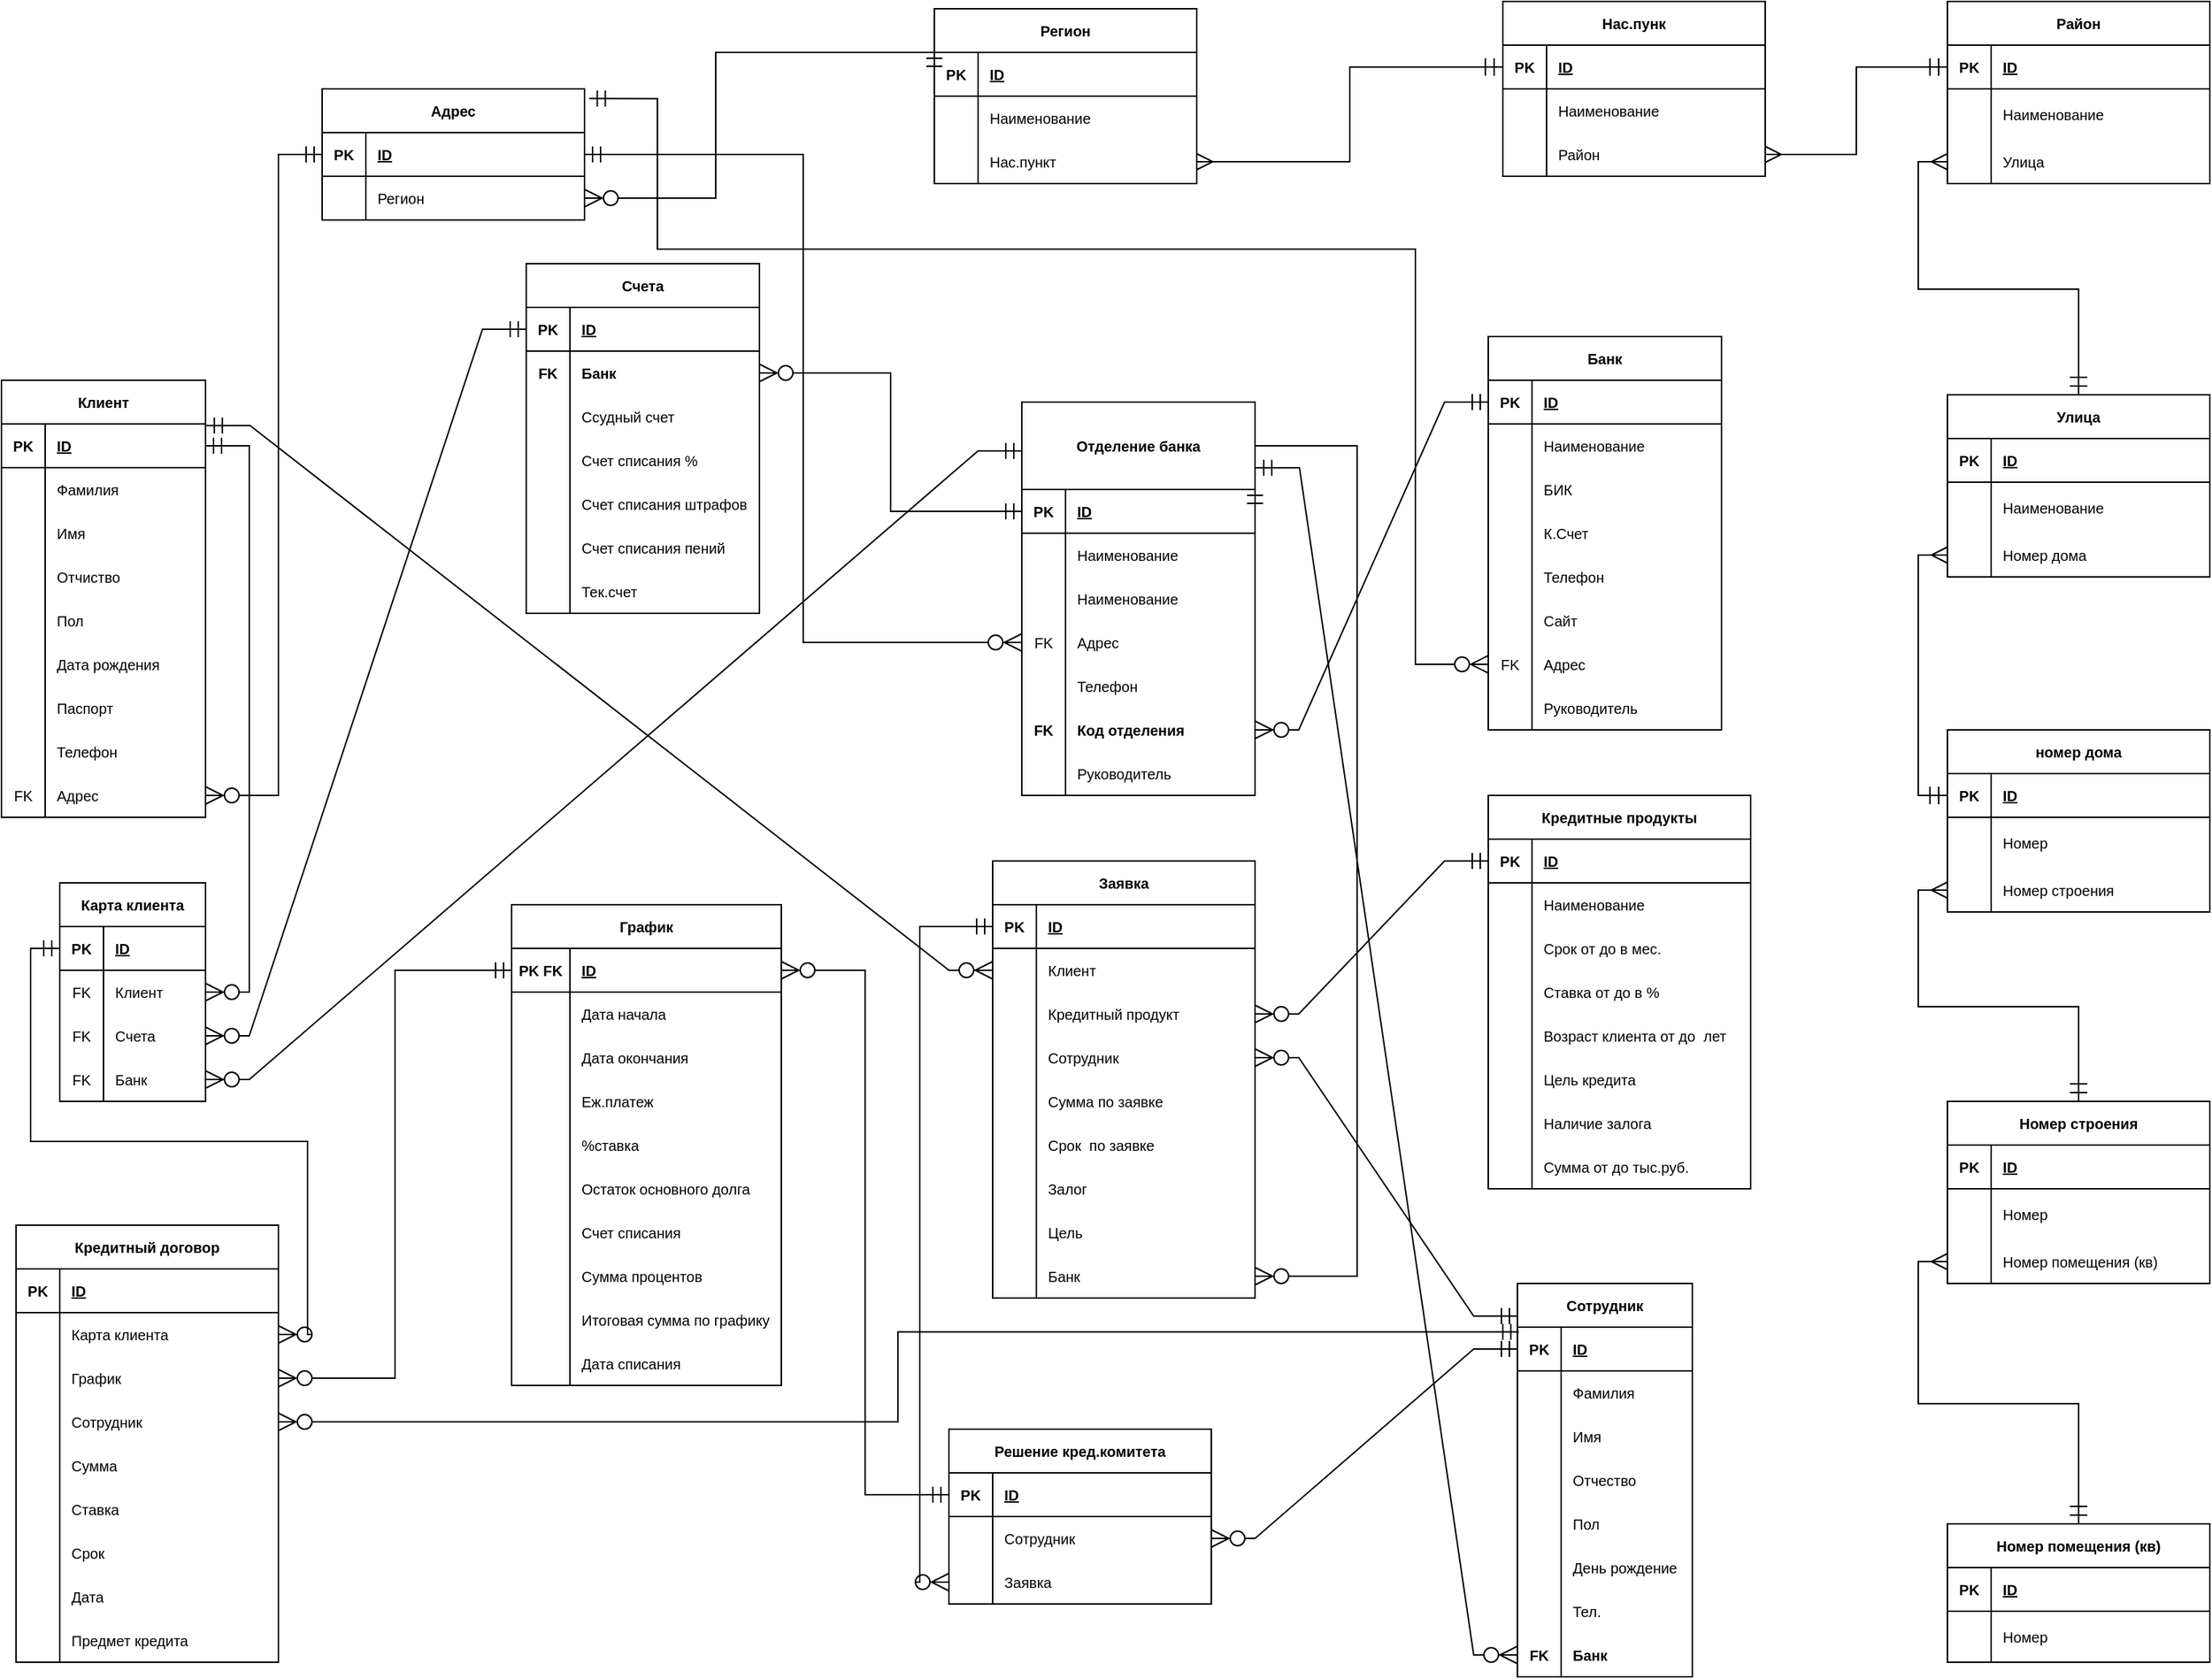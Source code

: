 <mxfile version="20.5.3" type="github">
  <diagram id="R2lEEEUBdFMjLlhIrx00" name="Page-1">
    <mxGraphModel dx="2333" dy="1927" grid="1" gridSize="10" guides="1" tooltips="1" connect="1" arrows="1" fold="1" page="1" pageScale="1" pageWidth="850" pageHeight="1100" math="0" shadow="0" extFonts="Permanent Marker^https://fonts.googleapis.com/css?family=Permanent+Marker">
      <root>
        <mxCell id="0" />
        <mxCell id="1" parent="0" />
        <mxCell id="Z1BsBpzhcpCgyARzmuZx-11" value="Клиент" style="shape=table;startSize=30;container=1;collapsible=1;childLayout=tableLayout;fixedRows=1;rowLines=0;fontStyle=1;align=center;resizeLast=1;fontSize=10;" vertex="1" parent="1">
          <mxGeometry x="-60" y="50" width="140" height="300" as="geometry" />
        </mxCell>
        <mxCell id="Z1BsBpzhcpCgyARzmuZx-12" value="" style="shape=tableRow;horizontal=0;startSize=0;swimlaneHead=0;swimlaneBody=0;fillColor=none;collapsible=0;dropTarget=0;points=[[0,0.5],[1,0.5]];portConstraint=eastwest;top=0;left=0;right=0;bottom=1;fontSize=10;" vertex="1" parent="Z1BsBpzhcpCgyARzmuZx-11">
          <mxGeometry y="30" width="140" height="30" as="geometry" />
        </mxCell>
        <mxCell id="Z1BsBpzhcpCgyARzmuZx-13" value="PK" style="shape=partialRectangle;connectable=0;fillColor=none;top=0;left=0;bottom=0;right=0;fontStyle=1;overflow=hidden;fontSize=10;" vertex="1" parent="Z1BsBpzhcpCgyARzmuZx-12">
          <mxGeometry width="30" height="30" as="geometry">
            <mxRectangle width="30" height="30" as="alternateBounds" />
          </mxGeometry>
        </mxCell>
        <mxCell id="Z1BsBpzhcpCgyARzmuZx-14" value="ID" style="shape=partialRectangle;connectable=0;fillColor=none;top=0;left=0;bottom=0;right=0;align=left;spacingLeft=6;fontStyle=5;overflow=hidden;fontSize=10;" vertex="1" parent="Z1BsBpzhcpCgyARzmuZx-12">
          <mxGeometry x="30" width="110" height="30" as="geometry">
            <mxRectangle width="110" height="30" as="alternateBounds" />
          </mxGeometry>
        </mxCell>
        <mxCell id="Z1BsBpzhcpCgyARzmuZx-15" value="" style="shape=tableRow;horizontal=0;startSize=0;swimlaneHead=0;swimlaneBody=0;fillColor=none;collapsible=0;dropTarget=0;points=[[0,0.5],[1,0.5]];portConstraint=eastwest;top=0;left=0;right=0;bottom=0;fontSize=10;" vertex="1" parent="Z1BsBpzhcpCgyARzmuZx-11">
          <mxGeometry y="60" width="140" height="30" as="geometry" />
        </mxCell>
        <mxCell id="Z1BsBpzhcpCgyARzmuZx-16" value="" style="shape=partialRectangle;connectable=0;fillColor=none;top=0;left=0;bottom=0;right=0;editable=1;overflow=hidden;fontSize=10;" vertex="1" parent="Z1BsBpzhcpCgyARzmuZx-15">
          <mxGeometry width="30" height="30" as="geometry">
            <mxRectangle width="30" height="30" as="alternateBounds" />
          </mxGeometry>
        </mxCell>
        <mxCell id="Z1BsBpzhcpCgyARzmuZx-17" value="Фамилия" style="shape=partialRectangle;connectable=0;fillColor=none;top=0;left=0;bottom=0;right=0;align=left;spacingLeft=6;overflow=hidden;fontSize=10;" vertex="1" parent="Z1BsBpzhcpCgyARzmuZx-15">
          <mxGeometry x="30" width="110" height="30" as="geometry">
            <mxRectangle width="110" height="30" as="alternateBounds" />
          </mxGeometry>
        </mxCell>
        <mxCell id="Z1BsBpzhcpCgyARzmuZx-18" value="" style="shape=tableRow;horizontal=0;startSize=0;swimlaneHead=0;swimlaneBody=0;fillColor=none;collapsible=0;dropTarget=0;points=[[0,0.5],[1,0.5]];portConstraint=eastwest;top=0;left=0;right=0;bottom=0;fontSize=10;" vertex="1" parent="Z1BsBpzhcpCgyARzmuZx-11">
          <mxGeometry y="90" width="140" height="30" as="geometry" />
        </mxCell>
        <mxCell id="Z1BsBpzhcpCgyARzmuZx-19" value="" style="shape=partialRectangle;connectable=0;fillColor=none;top=0;left=0;bottom=0;right=0;editable=1;overflow=hidden;fontSize=10;" vertex="1" parent="Z1BsBpzhcpCgyARzmuZx-18">
          <mxGeometry width="30" height="30" as="geometry">
            <mxRectangle width="30" height="30" as="alternateBounds" />
          </mxGeometry>
        </mxCell>
        <mxCell id="Z1BsBpzhcpCgyARzmuZx-20" value="Имя" style="shape=partialRectangle;connectable=0;fillColor=none;top=0;left=0;bottom=0;right=0;align=left;spacingLeft=6;overflow=hidden;fontSize=10;" vertex="1" parent="Z1BsBpzhcpCgyARzmuZx-18">
          <mxGeometry x="30" width="110" height="30" as="geometry">
            <mxRectangle width="110" height="30" as="alternateBounds" />
          </mxGeometry>
        </mxCell>
        <mxCell id="Z1BsBpzhcpCgyARzmuZx-21" value="" style="shape=tableRow;horizontal=0;startSize=0;swimlaneHead=0;swimlaneBody=0;fillColor=none;collapsible=0;dropTarget=0;points=[[0,0.5],[1,0.5]];portConstraint=eastwest;top=0;left=0;right=0;bottom=0;fontSize=10;" vertex="1" parent="Z1BsBpzhcpCgyARzmuZx-11">
          <mxGeometry y="120" width="140" height="30" as="geometry" />
        </mxCell>
        <mxCell id="Z1BsBpzhcpCgyARzmuZx-22" value="" style="shape=partialRectangle;connectable=0;fillColor=none;top=0;left=0;bottom=0;right=0;editable=1;overflow=hidden;fontSize=10;" vertex="1" parent="Z1BsBpzhcpCgyARzmuZx-21">
          <mxGeometry width="30" height="30" as="geometry">
            <mxRectangle width="30" height="30" as="alternateBounds" />
          </mxGeometry>
        </mxCell>
        <mxCell id="Z1BsBpzhcpCgyARzmuZx-23" value="Отчиство" style="shape=partialRectangle;connectable=0;fillColor=none;top=0;left=0;bottom=0;right=0;align=left;spacingLeft=6;overflow=hidden;fontSize=10;" vertex="1" parent="Z1BsBpzhcpCgyARzmuZx-21">
          <mxGeometry x="30" width="110" height="30" as="geometry">
            <mxRectangle width="110" height="30" as="alternateBounds" />
          </mxGeometry>
        </mxCell>
        <mxCell id="Z1BsBpzhcpCgyARzmuZx-24" value="" style="shape=tableRow;horizontal=0;startSize=0;swimlaneHead=0;swimlaneBody=0;fillColor=none;collapsible=0;dropTarget=0;points=[[0,0.5],[1,0.5]];portConstraint=eastwest;top=0;left=0;right=0;bottom=0;fontSize=10;" vertex="1" parent="Z1BsBpzhcpCgyARzmuZx-11">
          <mxGeometry y="150" width="140" height="30" as="geometry" />
        </mxCell>
        <mxCell id="Z1BsBpzhcpCgyARzmuZx-25" value="" style="shape=partialRectangle;connectable=0;fillColor=none;top=0;left=0;bottom=0;right=0;editable=1;overflow=hidden;fontSize=10;" vertex="1" parent="Z1BsBpzhcpCgyARzmuZx-24">
          <mxGeometry width="30" height="30" as="geometry">
            <mxRectangle width="30" height="30" as="alternateBounds" />
          </mxGeometry>
        </mxCell>
        <mxCell id="Z1BsBpzhcpCgyARzmuZx-26" value="Пол" style="shape=partialRectangle;connectable=0;fillColor=none;top=0;left=0;bottom=0;right=0;align=left;spacingLeft=6;overflow=hidden;fontSize=10;" vertex="1" parent="Z1BsBpzhcpCgyARzmuZx-24">
          <mxGeometry x="30" width="110" height="30" as="geometry">
            <mxRectangle width="110" height="30" as="alternateBounds" />
          </mxGeometry>
        </mxCell>
        <mxCell id="Z1BsBpzhcpCgyARzmuZx-27" value="" style="shape=tableRow;horizontal=0;startSize=0;swimlaneHead=0;swimlaneBody=0;fillColor=none;collapsible=0;dropTarget=0;points=[[0,0.5],[1,0.5]];portConstraint=eastwest;top=0;left=0;right=0;bottom=0;fontSize=10;" vertex="1" parent="Z1BsBpzhcpCgyARzmuZx-11">
          <mxGeometry y="180" width="140" height="30" as="geometry" />
        </mxCell>
        <mxCell id="Z1BsBpzhcpCgyARzmuZx-28" value="" style="shape=partialRectangle;connectable=0;fillColor=none;top=0;left=0;bottom=0;right=0;editable=1;overflow=hidden;fontSize=10;" vertex="1" parent="Z1BsBpzhcpCgyARzmuZx-27">
          <mxGeometry width="30" height="30" as="geometry">
            <mxRectangle width="30" height="30" as="alternateBounds" />
          </mxGeometry>
        </mxCell>
        <mxCell id="Z1BsBpzhcpCgyARzmuZx-29" value="Дата рождения" style="shape=partialRectangle;connectable=0;fillColor=none;top=0;left=0;bottom=0;right=0;align=left;spacingLeft=6;overflow=hidden;fontSize=10;" vertex="1" parent="Z1BsBpzhcpCgyARzmuZx-27">
          <mxGeometry x="30" width="110" height="30" as="geometry">
            <mxRectangle width="110" height="30" as="alternateBounds" />
          </mxGeometry>
        </mxCell>
        <mxCell id="Z1BsBpzhcpCgyARzmuZx-30" value="" style="shape=tableRow;horizontal=0;startSize=0;swimlaneHead=0;swimlaneBody=0;fillColor=none;collapsible=0;dropTarget=0;points=[[0,0.5],[1,0.5]];portConstraint=eastwest;top=0;left=0;right=0;bottom=0;fontSize=10;" vertex="1" parent="Z1BsBpzhcpCgyARzmuZx-11">
          <mxGeometry y="210" width="140" height="30" as="geometry" />
        </mxCell>
        <mxCell id="Z1BsBpzhcpCgyARzmuZx-31" value="" style="shape=partialRectangle;connectable=0;fillColor=none;top=0;left=0;bottom=0;right=0;editable=1;overflow=hidden;fontSize=10;" vertex="1" parent="Z1BsBpzhcpCgyARzmuZx-30">
          <mxGeometry width="30" height="30" as="geometry">
            <mxRectangle width="30" height="30" as="alternateBounds" />
          </mxGeometry>
        </mxCell>
        <mxCell id="Z1BsBpzhcpCgyARzmuZx-32" value="Паспорт" style="shape=partialRectangle;connectable=0;fillColor=none;top=0;left=0;bottom=0;right=0;align=left;spacingLeft=6;overflow=hidden;fontSize=10;" vertex="1" parent="Z1BsBpzhcpCgyARzmuZx-30">
          <mxGeometry x="30" width="110" height="30" as="geometry">
            <mxRectangle width="110" height="30" as="alternateBounds" />
          </mxGeometry>
        </mxCell>
        <mxCell id="Z1BsBpzhcpCgyARzmuZx-36" value="" style="shape=tableRow;horizontal=0;startSize=0;swimlaneHead=0;swimlaneBody=0;fillColor=none;collapsible=0;dropTarget=0;points=[[0,0.5],[1,0.5]];portConstraint=eastwest;top=0;left=0;right=0;bottom=0;fontSize=10;" vertex="1" parent="Z1BsBpzhcpCgyARzmuZx-11">
          <mxGeometry y="240" width="140" height="30" as="geometry" />
        </mxCell>
        <mxCell id="Z1BsBpzhcpCgyARzmuZx-37" value="" style="shape=partialRectangle;connectable=0;fillColor=none;top=0;left=0;bottom=0;right=0;editable=1;overflow=hidden;fontSize=10;" vertex="1" parent="Z1BsBpzhcpCgyARzmuZx-36">
          <mxGeometry width="30" height="30" as="geometry">
            <mxRectangle width="30" height="30" as="alternateBounds" />
          </mxGeometry>
        </mxCell>
        <mxCell id="Z1BsBpzhcpCgyARzmuZx-38" value="Телефон" style="shape=partialRectangle;connectable=0;fillColor=none;top=0;left=0;bottom=0;right=0;align=left;spacingLeft=6;overflow=hidden;fontSize=10;" vertex="1" parent="Z1BsBpzhcpCgyARzmuZx-36">
          <mxGeometry x="30" width="110" height="30" as="geometry">
            <mxRectangle width="110" height="30" as="alternateBounds" />
          </mxGeometry>
        </mxCell>
        <mxCell id="Z1BsBpzhcpCgyARzmuZx-296" value="" style="shape=tableRow;horizontal=0;startSize=0;swimlaneHead=0;swimlaneBody=0;fillColor=none;collapsible=0;dropTarget=0;points=[[0,0.5],[1,0.5]];portConstraint=eastwest;top=0;left=0;right=0;bottom=0;fontSize=10;" vertex="1" parent="Z1BsBpzhcpCgyARzmuZx-11">
          <mxGeometry y="270" width="140" height="30" as="geometry" />
        </mxCell>
        <mxCell id="Z1BsBpzhcpCgyARzmuZx-297" value="FK" style="shape=partialRectangle;connectable=0;fillColor=none;top=0;left=0;bottom=0;right=0;editable=1;overflow=hidden;fontSize=10;" vertex="1" parent="Z1BsBpzhcpCgyARzmuZx-296">
          <mxGeometry width="30" height="30" as="geometry">
            <mxRectangle width="30" height="30" as="alternateBounds" />
          </mxGeometry>
        </mxCell>
        <mxCell id="Z1BsBpzhcpCgyARzmuZx-298" value="Адрес" style="shape=partialRectangle;connectable=0;fillColor=none;top=0;left=0;bottom=0;right=0;align=left;spacingLeft=6;overflow=hidden;fontSize=10;" vertex="1" parent="Z1BsBpzhcpCgyARzmuZx-296">
          <mxGeometry x="30" width="110" height="30" as="geometry">
            <mxRectangle width="110" height="30" as="alternateBounds" />
          </mxGeometry>
        </mxCell>
        <mxCell id="Z1BsBpzhcpCgyARzmuZx-45" value="Сотрудник" style="shape=table;startSize=30;container=1;collapsible=1;childLayout=tableLayout;fixedRows=1;rowLines=0;fontStyle=1;align=center;resizeLast=1;fontSize=10;" vertex="1" parent="1">
          <mxGeometry x="980" y="670" width="120" height="270" as="geometry">
            <mxRectangle x="980" y="670" width="90" height="30" as="alternateBounds" />
          </mxGeometry>
        </mxCell>
        <mxCell id="Z1BsBpzhcpCgyARzmuZx-46" value="" style="shape=tableRow;horizontal=0;startSize=0;swimlaneHead=0;swimlaneBody=0;fillColor=none;collapsible=0;dropTarget=0;points=[[0,0.5],[1,0.5]];portConstraint=eastwest;top=0;left=0;right=0;bottom=1;fontSize=10;" vertex="1" parent="Z1BsBpzhcpCgyARzmuZx-45">
          <mxGeometry y="30" width="120" height="30" as="geometry" />
        </mxCell>
        <mxCell id="Z1BsBpzhcpCgyARzmuZx-47" value="PK" style="shape=partialRectangle;connectable=0;fillColor=none;top=0;left=0;bottom=0;right=0;fontStyle=1;overflow=hidden;fontSize=10;" vertex="1" parent="Z1BsBpzhcpCgyARzmuZx-46">
          <mxGeometry width="30" height="30" as="geometry">
            <mxRectangle width="30" height="30" as="alternateBounds" />
          </mxGeometry>
        </mxCell>
        <mxCell id="Z1BsBpzhcpCgyARzmuZx-48" value="ID" style="shape=partialRectangle;connectable=0;fillColor=none;top=0;left=0;bottom=0;right=0;align=left;spacingLeft=6;fontStyle=5;overflow=hidden;fontSize=10;" vertex="1" parent="Z1BsBpzhcpCgyARzmuZx-46">
          <mxGeometry x="30" width="90" height="30" as="geometry">
            <mxRectangle width="90" height="30" as="alternateBounds" />
          </mxGeometry>
        </mxCell>
        <mxCell id="Z1BsBpzhcpCgyARzmuZx-49" value="" style="shape=tableRow;horizontal=0;startSize=0;swimlaneHead=0;swimlaneBody=0;fillColor=none;collapsible=0;dropTarget=0;points=[[0,0.5],[1,0.5]];portConstraint=eastwest;top=0;left=0;right=0;bottom=0;fontSize=10;" vertex="1" parent="Z1BsBpzhcpCgyARzmuZx-45">
          <mxGeometry y="60" width="120" height="30" as="geometry" />
        </mxCell>
        <mxCell id="Z1BsBpzhcpCgyARzmuZx-50" value="" style="shape=partialRectangle;connectable=0;fillColor=none;top=0;left=0;bottom=0;right=0;editable=1;overflow=hidden;fontSize=10;" vertex="1" parent="Z1BsBpzhcpCgyARzmuZx-49">
          <mxGeometry width="30" height="30" as="geometry">
            <mxRectangle width="30" height="30" as="alternateBounds" />
          </mxGeometry>
        </mxCell>
        <mxCell id="Z1BsBpzhcpCgyARzmuZx-51" value="Фамилия" style="shape=partialRectangle;connectable=0;fillColor=none;top=0;left=0;bottom=0;right=0;align=left;spacingLeft=6;overflow=hidden;fontSize=10;" vertex="1" parent="Z1BsBpzhcpCgyARzmuZx-49">
          <mxGeometry x="30" width="90" height="30" as="geometry">
            <mxRectangle width="90" height="30" as="alternateBounds" />
          </mxGeometry>
        </mxCell>
        <mxCell id="Z1BsBpzhcpCgyARzmuZx-52" value="" style="shape=tableRow;horizontal=0;startSize=0;swimlaneHead=0;swimlaneBody=0;fillColor=none;collapsible=0;dropTarget=0;points=[[0,0.5],[1,0.5]];portConstraint=eastwest;top=0;left=0;right=0;bottom=0;fontSize=10;" vertex="1" parent="Z1BsBpzhcpCgyARzmuZx-45">
          <mxGeometry y="90" width="120" height="30" as="geometry" />
        </mxCell>
        <mxCell id="Z1BsBpzhcpCgyARzmuZx-53" value="" style="shape=partialRectangle;connectable=0;fillColor=none;top=0;left=0;bottom=0;right=0;editable=1;overflow=hidden;fontSize=10;" vertex="1" parent="Z1BsBpzhcpCgyARzmuZx-52">
          <mxGeometry width="30" height="30" as="geometry">
            <mxRectangle width="30" height="30" as="alternateBounds" />
          </mxGeometry>
        </mxCell>
        <mxCell id="Z1BsBpzhcpCgyARzmuZx-54" value="Имя" style="shape=partialRectangle;connectable=0;fillColor=none;top=0;left=0;bottom=0;right=0;align=left;spacingLeft=6;overflow=hidden;fontSize=10;" vertex="1" parent="Z1BsBpzhcpCgyARzmuZx-52">
          <mxGeometry x="30" width="90" height="30" as="geometry">
            <mxRectangle width="90" height="30" as="alternateBounds" />
          </mxGeometry>
        </mxCell>
        <mxCell id="Z1BsBpzhcpCgyARzmuZx-55" value="" style="shape=tableRow;horizontal=0;startSize=0;swimlaneHead=0;swimlaneBody=0;fillColor=none;collapsible=0;dropTarget=0;points=[[0,0.5],[1,0.5]];portConstraint=eastwest;top=0;left=0;right=0;bottom=0;fontSize=10;" vertex="1" parent="Z1BsBpzhcpCgyARzmuZx-45">
          <mxGeometry y="120" width="120" height="30" as="geometry" />
        </mxCell>
        <mxCell id="Z1BsBpzhcpCgyARzmuZx-56" value="" style="shape=partialRectangle;connectable=0;fillColor=none;top=0;left=0;bottom=0;right=0;editable=1;overflow=hidden;fontSize=10;" vertex="1" parent="Z1BsBpzhcpCgyARzmuZx-55">
          <mxGeometry width="30" height="30" as="geometry">
            <mxRectangle width="30" height="30" as="alternateBounds" />
          </mxGeometry>
        </mxCell>
        <mxCell id="Z1BsBpzhcpCgyARzmuZx-57" value="Отчество" style="shape=partialRectangle;connectable=0;fillColor=none;top=0;left=0;bottom=0;right=0;align=left;spacingLeft=6;overflow=hidden;fontSize=10;" vertex="1" parent="Z1BsBpzhcpCgyARzmuZx-55">
          <mxGeometry x="30" width="90" height="30" as="geometry">
            <mxRectangle width="90" height="30" as="alternateBounds" />
          </mxGeometry>
        </mxCell>
        <mxCell id="Z1BsBpzhcpCgyARzmuZx-58" value="" style="shape=tableRow;horizontal=0;startSize=0;swimlaneHead=0;swimlaneBody=0;fillColor=none;collapsible=0;dropTarget=0;points=[[0,0.5],[1,0.5]];portConstraint=eastwest;top=0;left=0;right=0;bottom=0;fontSize=10;" vertex="1" parent="Z1BsBpzhcpCgyARzmuZx-45">
          <mxGeometry y="150" width="120" height="30" as="geometry" />
        </mxCell>
        <mxCell id="Z1BsBpzhcpCgyARzmuZx-59" value="" style="shape=partialRectangle;connectable=0;fillColor=none;top=0;left=0;bottom=0;right=0;editable=1;overflow=hidden;fontSize=10;" vertex="1" parent="Z1BsBpzhcpCgyARzmuZx-58">
          <mxGeometry width="30" height="30" as="geometry">
            <mxRectangle width="30" height="30" as="alternateBounds" />
          </mxGeometry>
        </mxCell>
        <mxCell id="Z1BsBpzhcpCgyARzmuZx-60" value="Пол" style="shape=partialRectangle;connectable=0;fillColor=none;top=0;left=0;bottom=0;right=0;align=left;spacingLeft=6;overflow=hidden;fontSize=10;" vertex="1" parent="Z1BsBpzhcpCgyARzmuZx-58">
          <mxGeometry x="30" width="90" height="30" as="geometry">
            <mxRectangle width="90" height="30" as="alternateBounds" />
          </mxGeometry>
        </mxCell>
        <mxCell id="Z1BsBpzhcpCgyARzmuZx-61" value="" style="shape=tableRow;horizontal=0;startSize=0;swimlaneHead=0;swimlaneBody=0;fillColor=none;collapsible=0;dropTarget=0;points=[[0,0.5],[1,0.5]];portConstraint=eastwest;top=0;left=0;right=0;bottom=0;fontSize=10;" vertex="1" parent="Z1BsBpzhcpCgyARzmuZx-45">
          <mxGeometry y="180" width="120" height="30" as="geometry" />
        </mxCell>
        <mxCell id="Z1BsBpzhcpCgyARzmuZx-62" value="" style="shape=partialRectangle;connectable=0;fillColor=none;top=0;left=0;bottom=0;right=0;editable=1;overflow=hidden;fontSize=10;" vertex="1" parent="Z1BsBpzhcpCgyARzmuZx-61">
          <mxGeometry width="30" height="30" as="geometry">
            <mxRectangle width="30" height="30" as="alternateBounds" />
          </mxGeometry>
        </mxCell>
        <mxCell id="Z1BsBpzhcpCgyARzmuZx-63" value="День рождение" style="shape=partialRectangle;connectable=0;fillColor=none;top=0;left=0;bottom=0;right=0;align=left;spacingLeft=6;overflow=hidden;fontSize=10;" vertex="1" parent="Z1BsBpzhcpCgyARzmuZx-61">
          <mxGeometry x="30" width="90" height="30" as="geometry">
            <mxRectangle width="90" height="30" as="alternateBounds" />
          </mxGeometry>
        </mxCell>
        <mxCell id="Z1BsBpzhcpCgyARzmuZx-124" value="" style="shape=tableRow;horizontal=0;startSize=0;swimlaneHead=0;swimlaneBody=0;fillColor=none;collapsible=0;dropTarget=0;points=[[0,0.5],[1,0.5]];portConstraint=eastwest;top=0;left=0;right=0;bottom=0;fontSize=10;" vertex="1" parent="Z1BsBpzhcpCgyARzmuZx-45">
          <mxGeometry y="210" width="120" height="30" as="geometry" />
        </mxCell>
        <mxCell id="Z1BsBpzhcpCgyARzmuZx-125" value="" style="shape=partialRectangle;connectable=0;fillColor=none;top=0;left=0;bottom=0;right=0;editable=1;overflow=hidden;fontSize=10;" vertex="1" parent="Z1BsBpzhcpCgyARzmuZx-124">
          <mxGeometry width="30" height="30" as="geometry">
            <mxRectangle width="30" height="30" as="alternateBounds" />
          </mxGeometry>
        </mxCell>
        <mxCell id="Z1BsBpzhcpCgyARzmuZx-126" value="Тел." style="shape=partialRectangle;connectable=0;fillColor=none;top=0;left=0;bottom=0;right=0;align=left;spacingLeft=6;overflow=hidden;fontSize=10;" vertex="1" parent="Z1BsBpzhcpCgyARzmuZx-124">
          <mxGeometry x="30" width="90" height="30" as="geometry">
            <mxRectangle width="90" height="30" as="alternateBounds" />
          </mxGeometry>
        </mxCell>
        <mxCell id="Z1BsBpzhcpCgyARzmuZx-165" value="" style="shape=tableRow;horizontal=0;startSize=0;swimlaneHead=0;swimlaneBody=0;fillColor=none;collapsible=0;dropTarget=0;points=[[0,0.5],[1,0.5]];portConstraint=eastwest;top=0;left=0;right=0;bottom=0;fontSize=10;fontStyle=1" vertex="1" parent="Z1BsBpzhcpCgyARzmuZx-45">
          <mxGeometry y="240" width="120" height="30" as="geometry" />
        </mxCell>
        <mxCell id="Z1BsBpzhcpCgyARzmuZx-166" value="FK" style="shape=partialRectangle;connectable=0;fillColor=none;top=0;left=0;bottom=0;right=0;editable=1;overflow=hidden;fontSize=10;fontStyle=1" vertex="1" parent="Z1BsBpzhcpCgyARzmuZx-165">
          <mxGeometry width="30" height="30" as="geometry">
            <mxRectangle width="30" height="30" as="alternateBounds" />
          </mxGeometry>
        </mxCell>
        <mxCell id="Z1BsBpzhcpCgyARzmuZx-167" value="Банк" style="shape=partialRectangle;connectable=0;fillColor=none;top=0;left=0;bottom=0;right=0;align=left;spacingLeft=6;overflow=hidden;fontSize=10;fontStyle=1" vertex="1" parent="Z1BsBpzhcpCgyARzmuZx-165">
          <mxGeometry x="30" width="90" height="30" as="geometry">
            <mxRectangle width="90" height="30" as="alternateBounds" />
          </mxGeometry>
        </mxCell>
        <mxCell id="Z1BsBpzhcpCgyARzmuZx-64" value="Карта клиента" style="shape=table;startSize=30;container=1;collapsible=1;childLayout=tableLayout;fixedRows=1;rowLines=0;fontStyle=1;align=center;resizeLast=1;fontSize=10;" vertex="1" parent="1">
          <mxGeometry x="-20" y="395" width="100" height="150" as="geometry">
            <mxRectangle x="20" y="360" width="140" height="30" as="alternateBounds" />
          </mxGeometry>
        </mxCell>
        <mxCell id="Z1BsBpzhcpCgyARzmuZx-65" value="" style="shape=tableRow;horizontal=0;startSize=0;swimlaneHead=0;swimlaneBody=0;fillColor=none;collapsible=0;dropTarget=0;points=[[0,0.5],[1,0.5]];portConstraint=eastwest;top=0;left=0;right=0;bottom=1;fontSize=10;" vertex="1" parent="Z1BsBpzhcpCgyARzmuZx-64">
          <mxGeometry y="30" width="100" height="30" as="geometry" />
        </mxCell>
        <mxCell id="Z1BsBpzhcpCgyARzmuZx-66" value="PK" style="shape=partialRectangle;connectable=0;fillColor=none;top=0;left=0;bottom=0;right=0;fontStyle=1;overflow=hidden;fontSize=10;" vertex="1" parent="Z1BsBpzhcpCgyARzmuZx-65">
          <mxGeometry width="30" height="30" as="geometry">
            <mxRectangle width="30" height="30" as="alternateBounds" />
          </mxGeometry>
        </mxCell>
        <mxCell id="Z1BsBpzhcpCgyARzmuZx-67" value="ID" style="shape=partialRectangle;connectable=0;fillColor=none;top=0;left=0;bottom=0;right=0;align=left;spacingLeft=6;fontStyle=5;overflow=hidden;fontSize=10;" vertex="1" parent="Z1BsBpzhcpCgyARzmuZx-65">
          <mxGeometry x="30" width="70" height="30" as="geometry">
            <mxRectangle width="70" height="30" as="alternateBounds" />
          </mxGeometry>
        </mxCell>
        <mxCell id="Z1BsBpzhcpCgyARzmuZx-68" value="" style="shape=tableRow;horizontal=0;startSize=0;swimlaneHead=0;swimlaneBody=0;fillColor=none;collapsible=0;dropTarget=0;points=[[0,0.5],[1,0.5]];portConstraint=eastwest;top=0;left=0;right=0;bottom=0;fontSize=10;" vertex="1" parent="Z1BsBpzhcpCgyARzmuZx-64">
          <mxGeometry y="60" width="100" height="30" as="geometry" />
        </mxCell>
        <mxCell id="Z1BsBpzhcpCgyARzmuZx-69" value="FK" style="shape=partialRectangle;connectable=0;fillColor=none;top=0;left=0;bottom=0;right=0;editable=1;overflow=hidden;fontSize=10;" vertex="1" parent="Z1BsBpzhcpCgyARzmuZx-68">
          <mxGeometry width="30" height="30" as="geometry">
            <mxRectangle width="30" height="30" as="alternateBounds" />
          </mxGeometry>
        </mxCell>
        <mxCell id="Z1BsBpzhcpCgyARzmuZx-70" value="Клиент" style="shape=partialRectangle;connectable=0;fillColor=none;top=0;left=0;bottom=0;right=0;align=left;spacingLeft=6;overflow=hidden;fontSize=10;" vertex="1" parent="Z1BsBpzhcpCgyARzmuZx-68">
          <mxGeometry x="30" width="70" height="30" as="geometry">
            <mxRectangle width="70" height="30" as="alternateBounds" />
          </mxGeometry>
        </mxCell>
        <mxCell id="Z1BsBpzhcpCgyARzmuZx-74" value="" style="shape=tableRow;horizontal=0;startSize=0;swimlaneHead=0;swimlaneBody=0;fillColor=none;collapsible=0;dropTarget=0;points=[[0,0.5],[1,0.5]];portConstraint=eastwest;top=0;left=0;right=0;bottom=0;fontSize=10;" vertex="1" parent="Z1BsBpzhcpCgyARzmuZx-64">
          <mxGeometry y="90" width="100" height="30" as="geometry" />
        </mxCell>
        <mxCell id="Z1BsBpzhcpCgyARzmuZx-75" value="FK" style="shape=partialRectangle;connectable=0;fillColor=none;top=0;left=0;bottom=0;right=0;editable=1;overflow=hidden;fontSize=10;" vertex="1" parent="Z1BsBpzhcpCgyARzmuZx-74">
          <mxGeometry width="30" height="30" as="geometry">
            <mxRectangle width="30" height="30" as="alternateBounds" />
          </mxGeometry>
        </mxCell>
        <mxCell id="Z1BsBpzhcpCgyARzmuZx-76" value="Счета" style="shape=partialRectangle;connectable=0;fillColor=none;top=0;left=0;bottom=0;right=0;align=left;spacingLeft=6;overflow=hidden;fontSize=10;" vertex="1" parent="Z1BsBpzhcpCgyARzmuZx-74">
          <mxGeometry x="30" width="70" height="30" as="geometry">
            <mxRectangle width="70" height="30" as="alternateBounds" />
          </mxGeometry>
        </mxCell>
        <mxCell id="Z1BsBpzhcpCgyARzmuZx-71" value="" style="shape=tableRow;horizontal=0;startSize=0;swimlaneHead=0;swimlaneBody=0;fillColor=none;collapsible=0;dropTarget=0;points=[[0,0.5],[1,0.5]];portConstraint=eastwest;top=0;left=0;right=0;bottom=0;fontSize=10;" vertex="1" parent="Z1BsBpzhcpCgyARzmuZx-64">
          <mxGeometry y="120" width="100" height="30" as="geometry" />
        </mxCell>
        <mxCell id="Z1BsBpzhcpCgyARzmuZx-72" value="FK" style="shape=partialRectangle;connectable=0;fillColor=none;top=0;left=0;bottom=0;right=0;editable=1;overflow=hidden;fontSize=10;" vertex="1" parent="Z1BsBpzhcpCgyARzmuZx-71">
          <mxGeometry width="30" height="30" as="geometry">
            <mxRectangle width="30" height="30" as="alternateBounds" />
          </mxGeometry>
        </mxCell>
        <mxCell id="Z1BsBpzhcpCgyARzmuZx-73" value="Банк " style="shape=partialRectangle;connectable=0;fillColor=none;top=0;left=0;bottom=0;right=0;align=left;spacingLeft=6;overflow=hidden;fontSize=10;" vertex="1" parent="Z1BsBpzhcpCgyARzmuZx-71">
          <mxGeometry x="30" width="70" height="30" as="geometry">
            <mxRectangle width="70" height="30" as="alternateBounds" />
          </mxGeometry>
        </mxCell>
        <mxCell id="Z1BsBpzhcpCgyARzmuZx-143" value="Счета" style="shape=table;startSize=30;container=1;collapsible=1;childLayout=tableLayout;fixedRows=1;rowLines=0;fontStyle=1;align=center;resizeLast=1;fontSize=10;" vertex="1" parent="1">
          <mxGeometry x="300" y="-30" width="160" height="240" as="geometry" />
        </mxCell>
        <mxCell id="Z1BsBpzhcpCgyARzmuZx-144" value="" style="shape=tableRow;horizontal=0;startSize=0;swimlaneHead=0;swimlaneBody=0;fillColor=none;collapsible=0;dropTarget=0;points=[[0,0.5],[1,0.5]];portConstraint=eastwest;top=0;left=0;right=0;bottom=1;fontSize=10;" vertex="1" parent="Z1BsBpzhcpCgyARzmuZx-143">
          <mxGeometry y="30" width="160" height="30" as="geometry" />
        </mxCell>
        <mxCell id="Z1BsBpzhcpCgyARzmuZx-145" value="PK" style="shape=partialRectangle;connectable=0;fillColor=none;top=0;left=0;bottom=0;right=0;fontStyle=1;overflow=hidden;fontSize=10;" vertex="1" parent="Z1BsBpzhcpCgyARzmuZx-144">
          <mxGeometry width="30" height="30" as="geometry">
            <mxRectangle width="30" height="30" as="alternateBounds" />
          </mxGeometry>
        </mxCell>
        <mxCell id="Z1BsBpzhcpCgyARzmuZx-146" value="ID" style="shape=partialRectangle;connectable=0;fillColor=none;top=0;left=0;bottom=0;right=0;align=left;spacingLeft=6;fontStyle=5;overflow=hidden;fontSize=10;" vertex="1" parent="Z1BsBpzhcpCgyARzmuZx-144">
          <mxGeometry x="30" width="130" height="30" as="geometry">
            <mxRectangle width="130" height="30" as="alternateBounds" />
          </mxGeometry>
        </mxCell>
        <mxCell id="Z1BsBpzhcpCgyARzmuZx-147" value="" style="shape=tableRow;horizontal=0;startSize=0;swimlaneHead=0;swimlaneBody=0;fillColor=none;collapsible=0;dropTarget=0;points=[[0,0.5],[1,0.5]];portConstraint=eastwest;top=0;left=0;right=0;bottom=0;fontSize=10;" vertex="1" parent="Z1BsBpzhcpCgyARzmuZx-143">
          <mxGeometry y="60" width="160" height="30" as="geometry" />
        </mxCell>
        <mxCell id="Z1BsBpzhcpCgyARzmuZx-148" value="FK" style="shape=partialRectangle;connectable=0;fillColor=none;top=0;left=0;bottom=0;right=0;editable=1;overflow=hidden;fontSize=10;fontStyle=1" vertex="1" parent="Z1BsBpzhcpCgyARzmuZx-147">
          <mxGeometry width="30" height="30" as="geometry">
            <mxRectangle width="30" height="30" as="alternateBounds" />
          </mxGeometry>
        </mxCell>
        <mxCell id="Z1BsBpzhcpCgyARzmuZx-149" value="Банк" style="shape=partialRectangle;connectable=0;fillColor=none;top=0;left=0;bottom=0;right=0;align=left;spacingLeft=6;overflow=hidden;fontSize=10;fontStyle=1" vertex="1" parent="Z1BsBpzhcpCgyARzmuZx-147">
          <mxGeometry x="30" width="130" height="30" as="geometry">
            <mxRectangle width="130" height="30" as="alternateBounds" />
          </mxGeometry>
        </mxCell>
        <mxCell id="Z1BsBpzhcpCgyARzmuZx-150" value="" style="shape=tableRow;horizontal=0;startSize=0;swimlaneHead=0;swimlaneBody=0;fillColor=none;collapsible=0;dropTarget=0;points=[[0,0.5],[1,0.5]];portConstraint=eastwest;top=0;left=0;right=0;bottom=0;fontSize=10;" vertex="1" parent="Z1BsBpzhcpCgyARzmuZx-143">
          <mxGeometry y="90" width="160" height="30" as="geometry" />
        </mxCell>
        <mxCell id="Z1BsBpzhcpCgyARzmuZx-151" value="" style="shape=partialRectangle;connectable=0;fillColor=none;top=0;left=0;bottom=0;right=0;editable=1;overflow=hidden;fontSize=10;" vertex="1" parent="Z1BsBpzhcpCgyARzmuZx-150">
          <mxGeometry width="30" height="30" as="geometry">
            <mxRectangle width="30" height="30" as="alternateBounds" />
          </mxGeometry>
        </mxCell>
        <mxCell id="Z1BsBpzhcpCgyARzmuZx-152" value="Ссудный счет " style="shape=partialRectangle;connectable=0;fillColor=none;top=0;left=0;bottom=0;right=0;align=left;spacingLeft=6;overflow=hidden;fontSize=10;" vertex="1" parent="Z1BsBpzhcpCgyARzmuZx-150">
          <mxGeometry x="30" width="130" height="30" as="geometry">
            <mxRectangle width="130" height="30" as="alternateBounds" />
          </mxGeometry>
        </mxCell>
        <mxCell id="Z1BsBpzhcpCgyARzmuZx-153" value="" style="shape=tableRow;horizontal=0;startSize=0;swimlaneHead=0;swimlaneBody=0;fillColor=none;collapsible=0;dropTarget=0;points=[[0,0.5],[1,0.5]];portConstraint=eastwest;top=0;left=0;right=0;bottom=0;fontSize=10;" vertex="1" parent="Z1BsBpzhcpCgyARzmuZx-143">
          <mxGeometry y="120" width="160" height="30" as="geometry" />
        </mxCell>
        <mxCell id="Z1BsBpzhcpCgyARzmuZx-154" value="" style="shape=partialRectangle;connectable=0;fillColor=none;top=0;left=0;bottom=0;right=0;editable=1;overflow=hidden;fontSize=10;" vertex="1" parent="Z1BsBpzhcpCgyARzmuZx-153">
          <mxGeometry width="30" height="30" as="geometry">
            <mxRectangle width="30" height="30" as="alternateBounds" />
          </mxGeometry>
        </mxCell>
        <mxCell id="Z1BsBpzhcpCgyARzmuZx-155" value="Счет списания %" style="shape=partialRectangle;connectable=0;fillColor=none;top=0;left=0;bottom=0;right=0;align=left;spacingLeft=6;overflow=hidden;fontSize=10;" vertex="1" parent="Z1BsBpzhcpCgyARzmuZx-153">
          <mxGeometry x="30" width="130" height="30" as="geometry">
            <mxRectangle width="130" height="30" as="alternateBounds" />
          </mxGeometry>
        </mxCell>
        <mxCell id="Z1BsBpzhcpCgyARzmuZx-156" value="" style="shape=tableRow;horizontal=0;startSize=0;swimlaneHead=0;swimlaneBody=0;fillColor=none;collapsible=0;dropTarget=0;points=[[0,0.5],[1,0.5]];portConstraint=eastwest;top=0;left=0;right=0;bottom=0;fontSize=10;" vertex="1" parent="Z1BsBpzhcpCgyARzmuZx-143">
          <mxGeometry y="150" width="160" height="30" as="geometry" />
        </mxCell>
        <mxCell id="Z1BsBpzhcpCgyARzmuZx-157" value="" style="shape=partialRectangle;connectable=0;fillColor=none;top=0;left=0;bottom=0;right=0;editable=1;overflow=hidden;fontSize=10;" vertex="1" parent="Z1BsBpzhcpCgyARzmuZx-156">
          <mxGeometry width="30" height="30" as="geometry">
            <mxRectangle width="30" height="30" as="alternateBounds" />
          </mxGeometry>
        </mxCell>
        <mxCell id="Z1BsBpzhcpCgyARzmuZx-158" value="Счет списания штрафов" style="shape=partialRectangle;connectable=0;fillColor=none;top=0;left=0;bottom=0;right=0;align=left;spacingLeft=6;overflow=hidden;fontSize=10;" vertex="1" parent="Z1BsBpzhcpCgyARzmuZx-156">
          <mxGeometry x="30" width="130" height="30" as="geometry">
            <mxRectangle width="130" height="30" as="alternateBounds" />
          </mxGeometry>
        </mxCell>
        <mxCell id="Z1BsBpzhcpCgyARzmuZx-159" value="" style="shape=tableRow;horizontal=0;startSize=0;swimlaneHead=0;swimlaneBody=0;fillColor=none;collapsible=0;dropTarget=0;points=[[0,0.5],[1,0.5]];portConstraint=eastwest;top=0;left=0;right=0;bottom=0;fontSize=10;" vertex="1" parent="Z1BsBpzhcpCgyARzmuZx-143">
          <mxGeometry y="180" width="160" height="30" as="geometry" />
        </mxCell>
        <mxCell id="Z1BsBpzhcpCgyARzmuZx-160" value="" style="shape=partialRectangle;connectable=0;fillColor=none;top=0;left=0;bottom=0;right=0;editable=1;overflow=hidden;fontSize=10;" vertex="1" parent="Z1BsBpzhcpCgyARzmuZx-159">
          <mxGeometry width="30" height="30" as="geometry">
            <mxRectangle width="30" height="30" as="alternateBounds" />
          </mxGeometry>
        </mxCell>
        <mxCell id="Z1BsBpzhcpCgyARzmuZx-161" value="Счет списания пений" style="shape=partialRectangle;connectable=0;fillColor=none;top=0;left=0;bottom=0;right=0;align=left;spacingLeft=6;overflow=hidden;fontSize=10;" vertex="1" parent="Z1BsBpzhcpCgyARzmuZx-159">
          <mxGeometry x="30" width="130" height="30" as="geometry">
            <mxRectangle width="130" height="30" as="alternateBounds" />
          </mxGeometry>
        </mxCell>
        <mxCell id="Z1BsBpzhcpCgyARzmuZx-228" value="" style="shape=tableRow;horizontal=0;startSize=0;swimlaneHead=0;swimlaneBody=0;fillColor=none;collapsible=0;dropTarget=0;points=[[0,0.5],[1,0.5]];portConstraint=eastwest;top=0;left=0;right=0;bottom=0;fontSize=10;" vertex="1" parent="Z1BsBpzhcpCgyARzmuZx-143">
          <mxGeometry y="210" width="160" height="30" as="geometry" />
        </mxCell>
        <mxCell id="Z1BsBpzhcpCgyARzmuZx-229" value="" style="shape=partialRectangle;connectable=0;fillColor=none;top=0;left=0;bottom=0;right=0;editable=1;overflow=hidden;fontSize=10;" vertex="1" parent="Z1BsBpzhcpCgyARzmuZx-228">
          <mxGeometry width="30" height="30" as="geometry">
            <mxRectangle width="30" height="30" as="alternateBounds" />
          </mxGeometry>
        </mxCell>
        <mxCell id="Z1BsBpzhcpCgyARzmuZx-230" value="Тек.счет" style="shape=partialRectangle;connectable=0;fillColor=none;top=0;left=0;bottom=0;right=0;align=left;spacingLeft=6;overflow=hidden;fontSize=10;" vertex="1" parent="Z1BsBpzhcpCgyARzmuZx-228">
          <mxGeometry x="30" width="130" height="30" as="geometry">
            <mxRectangle width="130" height="30" as="alternateBounds" />
          </mxGeometry>
        </mxCell>
        <mxCell id="Z1BsBpzhcpCgyARzmuZx-171" value="Отделение банка" style="shape=table;startSize=60;container=1;collapsible=1;childLayout=tableLayout;fixedRows=1;rowLines=0;fontStyle=1;align=center;resizeLast=1;fontSize=10;" vertex="1" parent="1">
          <mxGeometry x="640" y="65" width="160" height="270" as="geometry" />
        </mxCell>
        <mxCell id="Z1BsBpzhcpCgyARzmuZx-172" value="" style="shape=tableRow;horizontal=0;startSize=0;swimlaneHead=0;swimlaneBody=0;fillColor=none;collapsible=0;dropTarget=0;points=[[0,0.5],[1,0.5]];portConstraint=eastwest;top=0;left=0;right=0;bottom=1;fontSize=10;" vertex="1" parent="Z1BsBpzhcpCgyARzmuZx-171">
          <mxGeometry y="60" width="160" height="30" as="geometry" />
        </mxCell>
        <mxCell id="Z1BsBpzhcpCgyARzmuZx-173" value="PK" style="shape=partialRectangle;connectable=0;fillColor=none;top=0;left=0;bottom=0;right=0;fontStyle=1;overflow=hidden;fontSize=10;" vertex="1" parent="Z1BsBpzhcpCgyARzmuZx-172">
          <mxGeometry width="30" height="30" as="geometry">
            <mxRectangle width="30" height="30" as="alternateBounds" />
          </mxGeometry>
        </mxCell>
        <mxCell id="Z1BsBpzhcpCgyARzmuZx-174" value="ID" style="shape=partialRectangle;connectable=0;fillColor=none;top=0;left=0;bottom=0;right=0;align=left;spacingLeft=6;fontStyle=5;overflow=hidden;fontSize=10;" vertex="1" parent="Z1BsBpzhcpCgyARzmuZx-172">
          <mxGeometry x="30" width="130" height="30" as="geometry">
            <mxRectangle width="130" height="30" as="alternateBounds" />
          </mxGeometry>
        </mxCell>
        <mxCell id="Z1BsBpzhcpCgyARzmuZx-217" value="" style="shape=tableRow;horizontal=0;startSize=0;swimlaneHead=0;swimlaneBody=0;fillColor=none;collapsible=0;dropTarget=0;points=[[0,0.5],[1,0.5]];portConstraint=eastwest;top=0;left=0;right=0;bottom=0;fontSize=10;" vertex="1" parent="Z1BsBpzhcpCgyARzmuZx-171">
          <mxGeometry y="90" width="160" height="30" as="geometry" />
        </mxCell>
        <mxCell id="Z1BsBpzhcpCgyARzmuZx-218" value="" style="shape=partialRectangle;connectable=0;fillColor=none;top=0;left=0;bottom=0;right=0;editable=1;overflow=hidden;fontSize=10;" vertex="1" parent="Z1BsBpzhcpCgyARzmuZx-217">
          <mxGeometry width="30" height="30" as="geometry">
            <mxRectangle width="30" height="30" as="alternateBounds" />
          </mxGeometry>
        </mxCell>
        <mxCell id="Z1BsBpzhcpCgyARzmuZx-219" value="Наименование" style="shape=partialRectangle;connectable=0;fillColor=none;top=0;left=0;bottom=0;right=0;align=left;spacingLeft=6;overflow=hidden;fontSize=10;" vertex="1" parent="Z1BsBpzhcpCgyARzmuZx-217">
          <mxGeometry x="30" width="130" height="30" as="geometry">
            <mxRectangle width="130" height="30" as="alternateBounds" />
          </mxGeometry>
        </mxCell>
        <mxCell id="Z1BsBpzhcpCgyARzmuZx-175" value="" style="shape=tableRow;horizontal=0;startSize=0;swimlaneHead=0;swimlaneBody=0;fillColor=none;collapsible=0;dropTarget=0;points=[[0,0.5],[1,0.5]];portConstraint=eastwest;top=0;left=0;right=0;bottom=0;fontSize=10;" vertex="1" parent="Z1BsBpzhcpCgyARzmuZx-171">
          <mxGeometry y="120" width="160" height="30" as="geometry" />
        </mxCell>
        <mxCell id="Z1BsBpzhcpCgyARzmuZx-176" value="" style="shape=partialRectangle;connectable=0;fillColor=none;top=0;left=0;bottom=0;right=0;editable=1;overflow=hidden;fontSize=10;" vertex="1" parent="Z1BsBpzhcpCgyARzmuZx-175">
          <mxGeometry width="30" height="30" as="geometry">
            <mxRectangle width="30" height="30" as="alternateBounds" />
          </mxGeometry>
        </mxCell>
        <mxCell id="Z1BsBpzhcpCgyARzmuZx-177" value="Наименование" style="shape=partialRectangle;connectable=0;fillColor=none;top=0;left=0;bottom=0;right=0;align=left;spacingLeft=6;overflow=hidden;fontSize=10;" vertex="1" parent="Z1BsBpzhcpCgyARzmuZx-175">
          <mxGeometry x="30" width="130" height="30" as="geometry">
            <mxRectangle width="130" height="30" as="alternateBounds" />
          </mxGeometry>
        </mxCell>
        <mxCell id="Z1BsBpzhcpCgyARzmuZx-178" value="" style="shape=tableRow;horizontal=0;startSize=0;swimlaneHead=0;swimlaneBody=0;fillColor=none;collapsible=0;dropTarget=0;points=[[0,0.5],[1,0.5]];portConstraint=eastwest;top=0;left=0;right=0;bottom=0;fontSize=10;" vertex="1" parent="Z1BsBpzhcpCgyARzmuZx-171">
          <mxGeometry y="150" width="160" height="30" as="geometry" />
        </mxCell>
        <mxCell id="Z1BsBpzhcpCgyARzmuZx-179" value="FK" style="shape=partialRectangle;connectable=0;fillColor=none;top=0;left=0;bottom=0;right=0;editable=1;overflow=hidden;fontSize=10;" vertex="1" parent="Z1BsBpzhcpCgyARzmuZx-178">
          <mxGeometry width="30" height="30" as="geometry">
            <mxRectangle width="30" height="30" as="alternateBounds" />
          </mxGeometry>
        </mxCell>
        <mxCell id="Z1BsBpzhcpCgyARzmuZx-180" value="Адрес" style="shape=partialRectangle;connectable=0;fillColor=none;top=0;left=0;bottom=0;right=0;align=left;spacingLeft=6;overflow=hidden;fontSize=10;" vertex="1" parent="Z1BsBpzhcpCgyARzmuZx-178">
          <mxGeometry x="30" width="130" height="30" as="geometry">
            <mxRectangle width="130" height="30" as="alternateBounds" />
          </mxGeometry>
        </mxCell>
        <mxCell id="Z1BsBpzhcpCgyARzmuZx-181" value="" style="shape=tableRow;horizontal=0;startSize=0;swimlaneHead=0;swimlaneBody=0;fillColor=none;collapsible=0;dropTarget=0;points=[[0,0.5],[1,0.5]];portConstraint=eastwest;top=0;left=0;right=0;bottom=0;fontSize=10;" vertex="1" parent="Z1BsBpzhcpCgyARzmuZx-171">
          <mxGeometry y="180" width="160" height="30" as="geometry" />
        </mxCell>
        <mxCell id="Z1BsBpzhcpCgyARzmuZx-182" value="" style="shape=partialRectangle;connectable=0;fillColor=none;top=0;left=0;bottom=0;right=0;editable=1;overflow=hidden;fontSize=10;" vertex="1" parent="Z1BsBpzhcpCgyARzmuZx-181">
          <mxGeometry width="30" height="30" as="geometry">
            <mxRectangle width="30" height="30" as="alternateBounds" />
          </mxGeometry>
        </mxCell>
        <mxCell id="Z1BsBpzhcpCgyARzmuZx-183" value="Телефон" style="shape=partialRectangle;connectable=0;fillColor=none;top=0;left=0;bottom=0;right=0;align=left;spacingLeft=6;overflow=hidden;fontSize=10;" vertex="1" parent="Z1BsBpzhcpCgyARzmuZx-181">
          <mxGeometry x="30" width="130" height="30" as="geometry">
            <mxRectangle width="130" height="30" as="alternateBounds" />
          </mxGeometry>
        </mxCell>
        <mxCell id="Z1BsBpzhcpCgyARzmuZx-184" value="" style="shape=tableRow;horizontal=0;startSize=0;swimlaneHead=0;swimlaneBody=0;fillColor=none;collapsible=0;dropTarget=0;points=[[0,0.5],[1,0.5]];portConstraint=eastwest;top=0;left=0;right=0;bottom=0;fontSize=10;" vertex="1" parent="Z1BsBpzhcpCgyARzmuZx-171">
          <mxGeometry y="210" width="160" height="30" as="geometry" />
        </mxCell>
        <mxCell id="Z1BsBpzhcpCgyARzmuZx-185" value="FK" style="shape=partialRectangle;connectable=0;fillColor=none;top=0;left=0;bottom=0;right=0;editable=1;overflow=hidden;fontSize=10;fontStyle=1" vertex="1" parent="Z1BsBpzhcpCgyARzmuZx-184">
          <mxGeometry width="30" height="30" as="geometry">
            <mxRectangle width="30" height="30" as="alternateBounds" />
          </mxGeometry>
        </mxCell>
        <mxCell id="Z1BsBpzhcpCgyARzmuZx-186" value="Код отделения" style="shape=partialRectangle;connectable=0;fillColor=none;top=0;left=0;bottom=0;right=0;align=left;spacingLeft=6;overflow=hidden;fontSize=10;fontStyle=1" vertex="1" parent="Z1BsBpzhcpCgyARzmuZx-184">
          <mxGeometry x="30" width="130" height="30" as="geometry">
            <mxRectangle width="130" height="30" as="alternateBounds" />
          </mxGeometry>
        </mxCell>
        <mxCell id="Z1BsBpzhcpCgyARzmuZx-187" value="" style="shape=tableRow;horizontal=0;startSize=0;swimlaneHead=0;swimlaneBody=0;fillColor=none;collapsible=0;dropTarget=0;points=[[0,0.5],[1,0.5]];portConstraint=eastwest;top=0;left=0;right=0;bottom=0;fontSize=10;" vertex="1" parent="Z1BsBpzhcpCgyARzmuZx-171">
          <mxGeometry y="240" width="160" height="30" as="geometry" />
        </mxCell>
        <mxCell id="Z1BsBpzhcpCgyARzmuZx-188" value="" style="shape=partialRectangle;connectable=0;fillColor=none;top=0;left=0;bottom=0;right=0;editable=1;overflow=hidden;fontSize=10;" vertex="1" parent="Z1BsBpzhcpCgyARzmuZx-187">
          <mxGeometry width="30" height="30" as="geometry">
            <mxRectangle width="30" height="30" as="alternateBounds" />
          </mxGeometry>
        </mxCell>
        <mxCell id="Z1BsBpzhcpCgyARzmuZx-189" value="Руководитель" style="shape=partialRectangle;connectable=0;fillColor=none;top=0;left=0;bottom=0;right=0;align=left;spacingLeft=6;overflow=hidden;fontSize=10;" vertex="1" parent="Z1BsBpzhcpCgyARzmuZx-187">
          <mxGeometry x="30" width="130" height="30" as="geometry">
            <mxRectangle width="130" height="30" as="alternateBounds" />
          </mxGeometry>
        </mxCell>
        <mxCell id="Z1BsBpzhcpCgyARzmuZx-190" value="Банк" style="shape=table;startSize=30;container=1;collapsible=1;childLayout=tableLayout;fixedRows=1;rowLines=0;fontStyle=1;align=center;resizeLast=1;fontSize=10;" vertex="1" parent="1">
          <mxGeometry x="960" y="20" width="160" height="270" as="geometry" />
        </mxCell>
        <mxCell id="Z1BsBpzhcpCgyARzmuZx-191" value="" style="shape=tableRow;horizontal=0;startSize=0;swimlaneHead=0;swimlaneBody=0;fillColor=none;collapsible=0;dropTarget=0;points=[[0,0.5],[1,0.5]];portConstraint=eastwest;top=0;left=0;right=0;bottom=1;fontSize=10;" vertex="1" parent="Z1BsBpzhcpCgyARzmuZx-190">
          <mxGeometry y="30" width="160" height="30" as="geometry" />
        </mxCell>
        <mxCell id="Z1BsBpzhcpCgyARzmuZx-192" value="PK" style="shape=partialRectangle;connectable=0;fillColor=none;top=0;left=0;bottom=0;right=0;fontStyle=1;overflow=hidden;fontSize=10;" vertex="1" parent="Z1BsBpzhcpCgyARzmuZx-191">
          <mxGeometry width="30" height="30" as="geometry">
            <mxRectangle width="30" height="30" as="alternateBounds" />
          </mxGeometry>
        </mxCell>
        <mxCell id="Z1BsBpzhcpCgyARzmuZx-193" value="ID" style="shape=partialRectangle;connectable=0;fillColor=none;top=0;left=0;bottom=0;right=0;align=left;spacingLeft=6;fontStyle=5;overflow=hidden;fontSize=10;" vertex="1" parent="Z1BsBpzhcpCgyARzmuZx-191">
          <mxGeometry x="30" width="130" height="30" as="geometry">
            <mxRectangle width="130" height="30" as="alternateBounds" />
          </mxGeometry>
        </mxCell>
        <mxCell id="Z1BsBpzhcpCgyARzmuZx-194" value="" style="shape=tableRow;horizontal=0;startSize=0;swimlaneHead=0;swimlaneBody=0;fillColor=none;collapsible=0;dropTarget=0;points=[[0,0.5],[1,0.5]];portConstraint=eastwest;top=0;left=0;right=0;bottom=0;fontSize=10;" vertex="1" parent="Z1BsBpzhcpCgyARzmuZx-190">
          <mxGeometry y="60" width="160" height="30" as="geometry" />
        </mxCell>
        <mxCell id="Z1BsBpzhcpCgyARzmuZx-195" value="" style="shape=partialRectangle;connectable=0;fillColor=none;top=0;left=0;bottom=0;right=0;editable=1;overflow=hidden;fontSize=10;" vertex="1" parent="Z1BsBpzhcpCgyARzmuZx-194">
          <mxGeometry width="30" height="30" as="geometry">
            <mxRectangle width="30" height="30" as="alternateBounds" />
          </mxGeometry>
        </mxCell>
        <mxCell id="Z1BsBpzhcpCgyARzmuZx-196" value="Наименование" style="shape=partialRectangle;connectable=0;fillColor=none;top=0;left=0;bottom=0;right=0;align=left;spacingLeft=6;overflow=hidden;fontSize=10;" vertex="1" parent="Z1BsBpzhcpCgyARzmuZx-194">
          <mxGeometry x="30" width="130" height="30" as="geometry">
            <mxRectangle width="130" height="30" as="alternateBounds" />
          </mxGeometry>
        </mxCell>
        <mxCell id="Z1BsBpzhcpCgyARzmuZx-197" value="" style="shape=tableRow;horizontal=0;startSize=0;swimlaneHead=0;swimlaneBody=0;fillColor=none;collapsible=0;dropTarget=0;points=[[0,0.5],[1,0.5]];portConstraint=eastwest;top=0;left=0;right=0;bottom=0;fontSize=10;" vertex="1" parent="Z1BsBpzhcpCgyARzmuZx-190">
          <mxGeometry y="90" width="160" height="30" as="geometry" />
        </mxCell>
        <mxCell id="Z1BsBpzhcpCgyARzmuZx-198" value="" style="shape=partialRectangle;connectable=0;fillColor=none;top=0;left=0;bottom=0;right=0;editable=1;overflow=hidden;fontSize=10;" vertex="1" parent="Z1BsBpzhcpCgyARzmuZx-197">
          <mxGeometry width="30" height="30" as="geometry">
            <mxRectangle width="30" height="30" as="alternateBounds" />
          </mxGeometry>
        </mxCell>
        <mxCell id="Z1BsBpzhcpCgyARzmuZx-199" value="БИК" style="shape=partialRectangle;connectable=0;fillColor=none;top=0;left=0;bottom=0;right=0;align=left;spacingLeft=6;overflow=hidden;fontSize=10;" vertex="1" parent="Z1BsBpzhcpCgyARzmuZx-197">
          <mxGeometry x="30" width="130" height="30" as="geometry">
            <mxRectangle width="130" height="30" as="alternateBounds" />
          </mxGeometry>
        </mxCell>
        <mxCell id="Z1BsBpzhcpCgyARzmuZx-200" value="" style="shape=tableRow;horizontal=0;startSize=0;swimlaneHead=0;swimlaneBody=0;fillColor=none;collapsible=0;dropTarget=0;points=[[0,0.5],[1,0.5]];portConstraint=eastwest;top=0;left=0;right=0;bottom=0;fontSize=10;" vertex="1" parent="Z1BsBpzhcpCgyARzmuZx-190">
          <mxGeometry y="120" width="160" height="30" as="geometry" />
        </mxCell>
        <mxCell id="Z1BsBpzhcpCgyARzmuZx-201" value="" style="shape=partialRectangle;connectable=0;fillColor=none;top=0;left=0;bottom=0;right=0;editable=1;overflow=hidden;fontSize=10;" vertex="1" parent="Z1BsBpzhcpCgyARzmuZx-200">
          <mxGeometry width="30" height="30" as="geometry">
            <mxRectangle width="30" height="30" as="alternateBounds" />
          </mxGeometry>
        </mxCell>
        <mxCell id="Z1BsBpzhcpCgyARzmuZx-202" value="К.Счет" style="shape=partialRectangle;connectable=0;fillColor=none;top=0;left=0;bottom=0;right=0;align=left;spacingLeft=6;overflow=hidden;fontSize=10;" vertex="1" parent="Z1BsBpzhcpCgyARzmuZx-200">
          <mxGeometry x="30" width="130" height="30" as="geometry">
            <mxRectangle width="130" height="30" as="alternateBounds" />
          </mxGeometry>
        </mxCell>
        <mxCell id="Z1BsBpzhcpCgyARzmuZx-206" value="" style="shape=tableRow;horizontal=0;startSize=0;swimlaneHead=0;swimlaneBody=0;fillColor=none;collapsible=0;dropTarget=0;points=[[0,0.5],[1,0.5]];portConstraint=eastwest;top=0;left=0;right=0;bottom=0;fontSize=10;" vertex="1" parent="Z1BsBpzhcpCgyARzmuZx-190">
          <mxGeometry y="150" width="160" height="30" as="geometry" />
        </mxCell>
        <mxCell id="Z1BsBpzhcpCgyARzmuZx-207" value="" style="shape=partialRectangle;connectable=0;fillColor=none;top=0;left=0;bottom=0;right=0;editable=1;overflow=hidden;fontSize=10;" vertex="1" parent="Z1BsBpzhcpCgyARzmuZx-206">
          <mxGeometry width="30" height="30" as="geometry">
            <mxRectangle width="30" height="30" as="alternateBounds" />
          </mxGeometry>
        </mxCell>
        <mxCell id="Z1BsBpzhcpCgyARzmuZx-208" value="Телефон" style="shape=partialRectangle;connectable=0;fillColor=none;top=0;left=0;bottom=0;right=0;align=left;spacingLeft=6;overflow=hidden;fontSize=10;fontStyle=0" vertex="1" parent="Z1BsBpzhcpCgyARzmuZx-206">
          <mxGeometry x="30" width="130" height="30" as="geometry">
            <mxRectangle width="130" height="30" as="alternateBounds" />
          </mxGeometry>
        </mxCell>
        <mxCell id="Z1BsBpzhcpCgyARzmuZx-209" value="" style="shape=tableRow;horizontal=0;startSize=0;swimlaneHead=0;swimlaneBody=0;fillColor=none;collapsible=0;dropTarget=0;points=[[0,0.5],[1,0.5]];portConstraint=eastwest;top=0;left=0;right=0;bottom=0;fontSize=10;" vertex="1" parent="Z1BsBpzhcpCgyARzmuZx-190">
          <mxGeometry y="180" width="160" height="30" as="geometry" />
        </mxCell>
        <mxCell id="Z1BsBpzhcpCgyARzmuZx-210" value="" style="shape=partialRectangle;connectable=0;fillColor=none;top=0;left=0;bottom=0;right=0;editable=1;overflow=hidden;fontSize=10;" vertex="1" parent="Z1BsBpzhcpCgyARzmuZx-209">
          <mxGeometry width="30" height="30" as="geometry">
            <mxRectangle width="30" height="30" as="alternateBounds" />
          </mxGeometry>
        </mxCell>
        <mxCell id="Z1BsBpzhcpCgyARzmuZx-211" value="Сайт" style="shape=partialRectangle;connectable=0;fillColor=none;top=0;left=0;bottom=0;right=0;align=left;spacingLeft=6;overflow=hidden;fontSize=10;fontStyle=0" vertex="1" parent="Z1BsBpzhcpCgyARzmuZx-209">
          <mxGeometry x="30" width="130" height="30" as="geometry">
            <mxRectangle width="130" height="30" as="alternateBounds" />
          </mxGeometry>
        </mxCell>
        <mxCell id="Z1BsBpzhcpCgyARzmuZx-203" value="" style="shape=tableRow;horizontal=0;startSize=0;swimlaneHead=0;swimlaneBody=0;fillColor=none;collapsible=0;dropTarget=0;points=[[0,0.5],[1,0.5]];portConstraint=eastwest;top=0;left=0;right=0;bottom=0;fontSize=10;" vertex="1" parent="Z1BsBpzhcpCgyARzmuZx-190">
          <mxGeometry y="210" width="160" height="30" as="geometry" />
        </mxCell>
        <mxCell id="Z1BsBpzhcpCgyARzmuZx-204" value="FK" style="shape=partialRectangle;connectable=0;fillColor=none;top=0;left=0;bottom=0;right=0;editable=1;overflow=hidden;fontSize=10;" vertex="1" parent="Z1BsBpzhcpCgyARzmuZx-203">
          <mxGeometry width="30" height="30" as="geometry">
            <mxRectangle width="30" height="30" as="alternateBounds" />
          </mxGeometry>
        </mxCell>
        <mxCell id="Z1BsBpzhcpCgyARzmuZx-205" value="Адрес" style="shape=partialRectangle;connectable=0;fillColor=none;top=0;left=0;bottom=0;right=0;align=left;spacingLeft=6;overflow=hidden;fontSize=10;" vertex="1" parent="Z1BsBpzhcpCgyARzmuZx-203">
          <mxGeometry x="30" width="130" height="30" as="geometry">
            <mxRectangle width="130" height="30" as="alternateBounds" />
          </mxGeometry>
        </mxCell>
        <mxCell id="Z1BsBpzhcpCgyARzmuZx-212" value="" style="shape=tableRow;horizontal=0;startSize=0;swimlaneHead=0;swimlaneBody=0;fillColor=none;collapsible=0;dropTarget=0;points=[[0,0.5],[1,0.5]];portConstraint=eastwest;top=0;left=0;right=0;bottom=0;fontSize=10;" vertex="1" parent="Z1BsBpzhcpCgyARzmuZx-190">
          <mxGeometry y="240" width="160" height="30" as="geometry" />
        </mxCell>
        <mxCell id="Z1BsBpzhcpCgyARzmuZx-213" value="" style="shape=partialRectangle;connectable=0;fillColor=none;top=0;left=0;bottom=0;right=0;editable=1;overflow=hidden;fontSize=10;" vertex="1" parent="Z1BsBpzhcpCgyARzmuZx-212">
          <mxGeometry width="30" height="30" as="geometry">
            <mxRectangle width="30" height="30" as="alternateBounds" />
          </mxGeometry>
        </mxCell>
        <mxCell id="Z1BsBpzhcpCgyARzmuZx-214" value="Руководитель" style="shape=partialRectangle;connectable=0;fillColor=none;top=0;left=0;bottom=0;right=0;align=left;spacingLeft=6;overflow=hidden;fontSize=10;fontStyle=0" vertex="1" parent="Z1BsBpzhcpCgyARzmuZx-212">
          <mxGeometry x="30" width="130" height="30" as="geometry">
            <mxRectangle width="130" height="30" as="alternateBounds" />
          </mxGeometry>
        </mxCell>
        <mxCell id="Z1BsBpzhcpCgyARzmuZx-215" value="" style="edgeStyle=entityRelationEdgeStyle;fontSize=12;html=1;endArrow=ERzeroToMany;startArrow=ERmandOne;rounded=0;startSize=9;endSize=10;exitX=0;exitY=0.5;exitDx=0;exitDy=0;entryX=1;entryY=0.5;entryDx=0;entryDy=0;" edge="1" parent="1" source="Z1BsBpzhcpCgyARzmuZx-191" target="Z1BsBpzhcpCgyARzmuZx-184">
          <mxGeometry width="100" height="100" relative="1" as="geometry">
            <mxPoint x="480" y="360" as="sourcePoint" />
            <mxPoint x="840" y="350" as="targetPoint" />
          </mxGeometry>
        </mxCell>
        <mxCell id="Z1BsBpzhcpCgyARzmuZx-221" value="" style="edgeStyle=entityRelationEdgeStyle;fontSize=12;html=1;endArrow=ERzeroToMany;startArrow=ERmandOne;rounded=0;startSize=9;endSize=10;exitX=0;exitY=0.5;exitDx=0;exitDy=0;entryX=1;entryY=0.5;entryDx=0;entryDy=0;" edge="1" parent="1" source="Z1BsBpzhcpCgyARzmuZx-144" target="Z1BsBpzhcpCgyARzmuZx-74">
          <mxGeometry width="100" height="100" relative="1" as="geometry">
            <mxPoint x="90" y="710" as="sourcePoint" />
            <mxPoint x="300" y="490" as="targetPoint" />
          </mxGeometry>
        </mxCell>
        <mxCell id="Z1BsBpzhcpCgyARzmuZx-224" value="" style="edgeStyle=entityRelationEdgeStyle;fontSize=12;html=1;endArrow=ERzeroToMany;startArrow=ERmandOne;rounded=0;startSize=9;endSize=10;exitX=1;exitY=0.5;exitDx=0;exitDy=0;entryX=1;entryY=0.5;entryDx=0;entryDy=0;" edge="1" parent="1" source="Z1BsBpzhcpCgyARzmuZx-12" target="Z1BsBpzhcpCgyARzmuZx-68">
          <mxGeometry width="100" height="100" relative="1" as="geometry">
            <mxPoint x="-240" y="410" as="sourcePoint" />
            <mxPoint x="-170" y="150" as="targetPoint" />
          </mxGeometry>
        </mxCell>
        <mxCell id="Z1BsBpzhcpCgyARzmuZx-232" value="" style="edgeStyle=entityRelationEdgeStyle;fontSize=12;html=1;endArrow=ERzeroToMany;startArrow=ERmandOne;rounded=0;startSize=9;endSize=10;exitX=0;exitY=0.124;exitDx=0;exitDy=0;exitPerimeter=0;" edge="1" parent="1" source="Z1BsBpzhcpCgyARzmuZx-171" target="Z1BsBpzhcpCgyARzmuZx-71">
          <mxGeometry width="100" height="100" relative="1" as="geometry">
            <mxPoint x="310" y="95" as="sourcePoint" />
            <mxPoint x="420" y="581.6" as="targetPoint" />
          </mxGeometry>
        </mxCell>
        <mxCell id="Z1BsBpzhcpCgyARzmuZx-238" value="Кредитные продукты" style="shape=table;startSize=30;container=1;collapsible=1;childLayout=tableLayout;fixedRows=1;rowLines=0;fontStyle=1;align=center;resizeLast=1;fontSize=10;" vertex="1" parent="1">
          <mxGeometry x="960" y="335" width="180" height="270" as="geometry" />
        </mxCell>
        <mxCell id="Z1BsBpzhcpCgyARzmuZx-239" value="" style="shape=tableRow;horizontal=0;startSize=0;swimlaneHead=0;swimlaneBody=0;fillColor=none;collapsible=0;dropTarget=0;points=[[0,0.5],[1,0.5]];portConstraint=eastwest;top=0;left=0;right=0;bottom=1;fontSize=10;" vertex="1" parent="Z1BsBpzhcpCgyARzmuZx-238">
          <mxGeometry y="30" width="180" height="30" as="geometry" />
        </mxCell>
        <mxCell id="Z1BsBpzhcpCgyARzmuZx-240" value="PK" style="shape=partialRectangle;connectable=0;fillColor=none;top=0;left=0;bottom=0;right=0;fontStyle=1;overflow=hidden;fontSize=10;" vertex="1" parent="Z1BsBpzhcpCgyARzmuZx-239">
          <mxGeometry width="30" height="30" as="geometry">
            <mxRectangle width="30" height="30" as="alternateBounds" />
          </mxGeometry>
        </mxCell>
        <mxCell id="Z1BsBpzhcpCgyARzmuZx-241" value="ID" style="shape=partialRectangle;connectable=0;fillColor=none;top=0;left=0;bottom=0;right=0;align=left;spacingLeft=6;fontStyle=5;overflow=hidden;fontSize=10;" vertex="1" parent="Z1BsBpzhcpCgyARzmuZx-239">
          <mxGeometry x="30" width="150" height="30" as="geometry">
            <mxRectangle width="150" height="30" as="alternateBounds" />
          </mxGeometry>
        </mxCell>
        <mxCell id="Z1BsBpzhcpCgyARzmuZx-242" value="" style="shape=tableRow;horizontal=0;startSize=0;swimlaneHead=0;swimlaneBody=0;fillColor=none;collapsible=0;dropTarget=0;points=[[0,0.5],[1,0.5]];portConstraint=eastwest;top=0;left=0;right=0;bottom=0;fontSize=10;" vertex="1" parent="Z1BsBpzhcpCgyARzmuZx-238">
          <mxGeometry y="60" width="180" height="30" as="geometry" />
        </mxCell>
        <mxCell id="Z1BsBpzhcpCgyARzmuZx-243" value="" style="shape=partialRectangle;connectable=0;fillColor=none;top=0;left=0;bottom=0;right=0;editable=1;overflow=hidden;fontSize=10;" vertex="1" parent="Z1BsBpzhcpCgyARzmuZx-242">
          <mxGeometry width="30" height="30" as="geometry">
            <mxRectangle width="30" height="30" as="alternateBounds" />
          </mxGeometry>
        </mxCell>
        <mxCell id="Z1BsBpzhcpCgyARzmuZx-244" value="Наименование" style="shape=partialRectangle;connectable=0;fillColor=none;top=0;left=0;bottom=0;right=0;align=left;spacingLeft=6;overflow=hidden;fontSize=10;" vertex="1" parent="Z1BsBpzhcpCgyARzmuZx-242">
          <mxGeometry x="30" width="150" height="30" as="geometry">
            <mxRectangle width="150" height="30" as="alternateBounds" />
          </mxGeometry>
        </mxCell>
        <mxCell id="Z1BsBpzhcpCgyARzmuZx-245" value="" style="shape=tableRow;horizontal=0;startSize=0;swimlaneHead=0;swimlaneBody=0;fillColor=none;collapsible=0;dropTarget=0;points=[[0,0.5],[1,0.5]];portConstraint=eastwest;top=0;left=0;right=0;bottom=0;fontSize=10;" vertex="1" parent="Z1BsBpzhcpCgyARzmuZx-238">
          <mxGeometry y="90" width="180" height="30" as="geometry" />
        </mxCell>
        <mxCell id="Z1BsBpzhcpCgyARzmuZx-246" value="" style="shape=partialRectangle;connectable=0;fillColor=none;top=0;left=0;bottom=0;right=0;editable=1;overflow=hidden;fontSize=10;" vertex="1" parent="Z1BsBpzhcpCgyARzmuZx-245">
          <mxGeometry width="30" height="30" as="geometry">
            <mxRectangle width="30" height="30" as="alternateBounds" />
          </mxGeometry>
        </mxCell>
        <mxCell id="Z1BsBpzhcpCgyARzmuZx-247" value="Срок от до в мес." style="shape=partialRectangle;connectable=0;fillColor=none;top=0;left=0;bottom=0;right=0;align=left;spacingLeft=6;overflow=hidden;fontSize=10;" vertex="1" parent="Z1BsBpzhcpCgyARzmuZx-245">
          <mxGeometry x="30" width="150" height="30" as="geometry">
            <mxRectangle width="150" height="30" as="alternateBounds" />
          </mxGeometry>
        </mxCell>
        <mxCell id="Z1BsBpzhcpCgyARzmuZx-248" value="" style="shape=tableRow;horizontal=0;startSize=0;swimlaneHead=0;swimlaneBody=0;fillColor=none;collapsible=0;dropTarget=0;points=[[0,0.5],[1,0.5]];portConstraint=eastwest;top=0;left=0;right=0;bottom=0;fontSize=10;" vertex="1" parent="Z1BsBpzhcpCgyARzmuZx-238">
          <mxGeometry y="120" width="180" height="30" as="geometry" />
        </mxCell>
        <mxCell id="Z1BsBpzhcpCgyARzmuZx-249" value="" style="shape=partialRectangle;connectable=0;fillColor=none;top=0;left=0;bottom=0;right=0;editable=1;overflow=hidden;fontSize=10;" vertex="1" parent="Z1BsBpzhcpCgyARzmuZx-248">
          <mxGeometry width="30" height="30" as="geometry">
            <mxRectangle width="30" height="30" as="alternateBounds" />
          </mxGeometry>
        </mxCell>
        <mxCell id="Z1BsBpzhcpCgyARzmuZx-250" value="Ставка от до в %" style="shape=partialRectangle;connectable=0;fillColor=none;top=0;left=0;bottom=0;right=0;align=left;spacingLeft=6;overflow=hidden;fontSize=10;" vertex="1" parent="Z1BsBpzhcpCgyARzmuZx-248">
          <mxGeometry x="30" width="150" height="30" as="geometry">
            <mxRectangle width="150" height="30" as="alternateBounds" />
          </mxGeometry>
        </mxCell>
        <mxCell id="Z1BsBpzhcpCgyARzmuZx-251" value="" style="shape=tableRow;horizontal=0;startSize=0;swimlaneHead=0;swimlaneBody=0;fillColor=none;collapsible=0;dropTarget=0;points=[[0,0.5],[1,0.5]];portConstraint=eastwest;top=0;left=0;right=0;bottom=0;fontSize=10;" vertex="1" parent="Z1BsBpzhcpCgyARzmuZx-238">
          <mxGeometry y="150" width="180" height="30" as="geometry" />
        </mxCell>
        <mxCell id="Z1BsBpzhcpCgyARzmuZx-252" value="" style="shape=partialRectangle;connectable=0;fillColor=none;top=0;left=0;bottom=0;right=0;editable=1;overflow=hidden;fontSize=10;" vertex="1" parent="Z1BsBpzhcpCgyARzmuZx-251">
          <mxGeometry width="30" height="30" as="geometry">
            <mxRectangle width="30" height="30" as="alternateBounds" />
          </mxGeometry>
        </mxCell>
        <mxCell id="Z1BsBpzhcpCgyARzmuZx-253" value="Возраст клиента от до  лет" style="shape=partialRectangle;connectable=0;fillColor=none;top=0;left=0;bottom=0;right=0;align=left;spacingLeft=6;overflow=hidden;fontSize=10;" vertex="1" parent="Z1BsBpzhcpCgyARzmuZx-251">
          <mxGeometry x="30" width="150" height="30" as="geometry">
            <mxRectangle width="150" height="30" as="alternateBounds" />
          </mxGeometry>
        </mxCell>
        <mxCell id="Z1BsBpzhcpCgyARzmuZx-254" value="" style="shape=tableRow;horizontal=0;startSize=0;swimlaneHead=0;swimlaneBody=0;fillColor=none;collapsible=0;dropTarget=0;points=[[0,0.5],[1,0.5]];portConstraint=eastwest;top=0;left=0;right=0;bottom=0;fontSize=10;" vertex="1" parent="Z1BsBpzhcpCgyARzmuZx-238">
          <mxGeometry y="180" width="180" height="30" as="geometry" />
        </mxCell>
        <mxCell id="Z1BsBpzhcpCgyARzmuZx-255" value="" style="shape=partialRectangle;connectable=0;fillColor=none;top=0;left=0;bottom=0;right=0;editable=1;overflow=hidden;fontSize=10;" vertex="1" parent="Z1BsBpzhcpCgyARzmuZx-254">
          <mxGeometry width="30" height="30" as="geometry">
            <mxRectangle width="30" height="30" as="alternateBounds" />
          </mxGeometry>
        </mxCell>
        <mxCell id="Z1BsBpzhcpCgyARzmuZx-256" value="Цель кредита" style="shape=partialRectangle;connectable=0;fillColor=none;top=0;left=0;bottom=0;right=0;align=left;spacingLeft=6;overflow=hidden;fontSize=10;" vertex="1" parent="Z1BsBpzhcpCgyARzmuZx-254">
          <mxGeometry x="30" width="150" height="30" as="geometry">
            <mxRectangle width="150" height="30" as="alternateBounds" />
          </mxGeometry>
        </mxCell>
        <mxCell id="Z1BsBpzhcpCgyARzmuZx-257" value="" style="shape=tableRow;horizontal=0;startSize=0;swimlaneHead=0;swimlaneBody=0;fillColor=none;collapsible=0;dropTarget=0;points=[[0,0.5],[1,0.5]];portConstraint=eastwest;top=0;left=0;right=0;bottom=0;fontSize=10;" vertex="1" parent="Z1BsBpzhcpCgyARzmuZx-238">
          <mxGeometry y="210" width="180" height="30" as="geometry" />
        </mxCell>
        <mxCell id="Z1BsBpzhcpCgyARzmuZx-258" value="" style="shape=partialRectangle;connectable=0;fillColor=none;top=0;left=0;bottom=0;right=0;editable=1;overflow=hidden;fontSize=10;" vertex="1" parent="Z1BsBpzhcpCgyARzmuZx-257">
          <mxGeometry width="30" height="30" as="geometry">
            <mxRectangle width="30" height="30" as="alternateBounds" />
          </mxGeometry>
        </mxCell>
        <mxCell id="Z1BsBpzhcpCgyARzmuZx-259" value="Наличие залога" style="shape=partialRectangle;connectable=0;fillColor=none;top=0;left=0;bottom=0;right=0;align=left;spacingLeft=6;overflow=hidden;fontSize=10;" vertex="1" parent="Z1BsBpzhcpCgyARzmuZx-257">
          <mxGeometry x="30" width="150" height="30" as="geometry">
            <mxRectangle width="150" height="30" as="alternateBounds" />
          </mxGeometry>
        </mxCell>
        <mxCell id="Z1BsBpzhcpCgyARzmuZx-260" value="" style="shape=tableRow;horizontal=0;startSize=0;swimlaneHead=0;swimlaneBody=0;fillColor=none;collapsible=0;dropTarget=0;points=[[0,0.5],[1,0.5]];portConstraint=eastwest;top=0;left=0;right=0;bottom=0;fontSize=10;" vertex="1" parent="Z1BsBpzhcpCgyARzmuZx-238">
          <mxGeometry y="240" width="180" height="30" as="geometry" />
        </mxCell>
        <mxCell id="Z1BsBpzhcpCgyARzmuZx-261" value="" style="shape=partialRectangle;connectable=0;fillColor=none;top=0;left=0;bottom=0;right=0;editable=1;overflow=hidden;fontSize=10;" vertex="1" parent="Z1BsBpzhcpCgyARzmuZx-260">
          <mxGeometry width="30" height="30" as="geometry">
            <mxRectangle width="30" height="30" as="alternateBounds" />
          </mxGeometry>
        </mxCell>
        <mxCell id="Z1BsBpzhcpCgyARzmuZx-262" value="Сумма от до тыс.руб." style="shape=partialRectangle;connectable=0;fillColor=none;top=0;left=0;bottom=0;right=0;align=left;spacingLeft=6;overflow=hidden;fontSize=10;" vertex="1" parent="Z1BsBpzhcpCgyARzmuZx-260">
          <mxGeometry x="30" width="150" height="30" as="geometry">
            <mxRectangle width="150" height="30" as="alternateBounds" />
          </mxGeometry>
        </mxCell>
        <mxCell id="Z1BsBpzhcpCgyARzmuZx-264" value="Адрес" style="shape=table;startSize=30;container=1;collapsible=1;childLayout=tableLayout;fixedRows=1;rowLines=0;fontStyle=1;align=center;resizeLast=1;fontSize=10;" vertex="1" parent="1">
          <mxGeometry x="160" y="-150" width="180" height="90" as="geometry" />
        </mxCell>
        <mxCell id="Z1BsBpzhcpCgyARzmuZx-265" value="" style="shape=tableRow;horizontal=0;startSize=0;swimlaneHead=0;swimlaneBody=0;fillColor=none;collapsible=0;dropTarget=0;points=[[0,0.5],[1,0.5]];portConstraint=eastwest;top=0;left=0;right=0;bottom=1;fontSize=10;" vertex="1" parent="Z1BsBpzhcpCgyARzmuZx-264">
          <mxGeometry y="30" width="180" height="30" as="geometry" />
        </mxCell>
        <mxCell id="Z1BsBpzhcpCgyARzmuZx-266" value="PK" style="shape=partialRectangle;connectable=0;fillColor=none;top=0;left=0;bottom=0;right=0;fontStyle=1;overflow=hidden;fontSize=10;" vertex="1" parent="Z1BsBpzhcpCgyARzmuZx-265">
          <mxGeometry width="30" height="30" as="geometry">
            <mxRectangle width="30" height="30" as="alternateBounds" />
          </mxGeometry>
        </mxCell>
        <mxCell id="Z1BsBpzhcpCgyARzmuZx-267" value="ID" style="shape=partialRectangle;connectable=0;fillColor=none;top=0;left=0;bottom=0;right=0;align=left;spacingLeft=6;fontStyle=5;overflow=hidden;fontSize=10;" vertex="1" parent="Z1BsBpzhcpCgyARzmuZx-265">
          <mxGeometry x="30" width="150" height="30" as="geometry">
            <mxRectangle width="150" height="30" as="alternateBounds" />
          </mxGeometry>
        </mxCell>
        <mxCell id="Z1BsBpzhcpCgyARzmuZx-268" value="" style="shape=tableRow;horizontal=0;startSize=0;swimlaneHead=0;swimlaneBody=0;fillColor=none;collapsible=0;dropTarget=0;points=[[0,0.5],[1,0.5]];portConstraint=eastwest;top=0;left=0;right=0;bottom=0;fontSize=10;" vertex="1" parent="Z1BsBpzhcpCgyARzmuZx-264">
          <mxGeometry y="60" width="180" height="30" as="geometry" />
        </mxCell>
        <mxCell id="Z1BsBpzhcpCgyARzmuZx-269" value="" style="shape=partialRectangle;connectable=0;fillColor=none;top=0;left=0;bottom=0;right=0;editable=1;overflow=hidden;fontSize=10;" vertex="1" parent="Z1BsBpzhcpCgyARzmuZx-268">
          <mxGeometry width="30" height="30" as="geometry">
            <mxRectangle width="30" height="30" as="alternateBounds" />
          </mxGeometry>
        </mxCell>
        <mxCell id="Z1BsBpzhcpCgyARzmuZx-270" value="Регион" style="shape=partialRectangle;connectable=0;fillColor=none;top=0;left=0;bottom=0;right=0;align=left;spacingLeft=6;overflow=hidden;fontSize=10;" vertex="1" parent="Z1BsBpzhcpCgyARzmuZx-268">
          <mxGeometry x="30" width="150" height="30" as="geometry">
            <mxRectangle width="150" height="30" as="alternateBounds" />
          </mxGeometry>
        </mxCell>
        <mxCell id="Z1BsBpzhcpCgyARzmuZx-292" value="" style="edgeStyle=entityRelationEdgeStyle;fontSize=12;html=1;endArrow=ERzeroToMany;startArrow=ERmandOne;rounded=0;startSize=9;endSize=10;exitX=1.003;exitY=0.167;exitDx=0;exitDy=0;entryX=0;entryY=0.5;entryDx=0;entryDy=0;exitPerimeter=0;" edge="1" parent="1" source="Z1BsBpzhcpCgyARzmuZx-171" target="Z1BsBpzhcpCgyARzmuZx-165">
          <mxGeometry width="100" height="100" relative="1" as="geometry">
            <mxPoint x="930" y="95" as="sourcePoint" />
            <mxPoint x="770" y="245" as="targetPoint" />
          </mxGeometry>
        </mxCell>
        <mxCell id="Z1BsBpzhcpCgyARzmuZx-300" value="Заявка" style="shape=table;startSize=30;container=1;collapsible=1;childLayout=tableLayout;fixedRows=1;rowLines=0;fontStyle=1;align=center;resizeLast=1;fontSize=10;" vertex="1" parent="1">
          <mxGeometry x="620" y="380" width="180" height="300" as="geometry" />
        </mxCell>
        <mxCell id="Z1BsBpzhcpCgyARzmuZx-301" value="" style="shape=tableRow;horizontal=0;startSize=0;swimlaneHead=0;swimlaneBody=0;fillColor=none;collapsible=0;dropTarget=0;points=[[0,0.5],[1,0.5]];portConstraint=eastwest;top=0;left=0;right=0;bottom=1;fontSize=10;" vertex="1" parent="Z1BsBpzhcpCgyARzmuZx-300">
          <mxGeometry y="30" width="180" height="30" as="geometry" />
        </mxCell>
        <mxCell id="Z1BsBpzhcpCgyARzmuZx-302" value="PK" style="shape=partialRectangle;connectable=0;fillColor=none;top=0;left=0;bottom=0;right=0;fontStyle=1;overflow=hidden;fontSize=10;" vertex="1" parent="Z1BsBpzhcpCgyARzmuZx-301">
          <mxGeometry width="30" height="30" as="geometry">
            <mxRectangle width="30" height="30" as="alternateBounds" />
          </mxGeometry>
        </mxCell>
        <mxCell id="Z1BsBpzhcpCgyARzmuZx-303" value="ID" style="shape=partialRectangle;connectable=0;fillColor=none;top=0;left=0;bottom=0;right=0;align=left;spacingLeft=6;fontStyle=5;overflow=hidden;fontSize=10;" vertex="1" parent="Z1BsBpzhcpCgyARzmuZx-301">
          <mxGeometry x="30" width="150" height="30" as="geometry">
            <mxRectangle width="150" height="30" as="alternateBounds" />
          </mxGeometry>
        </mxCell>
        <mxCell id="Z1BsBpzhcpCgyARzmuZx-304" value="" style="shape=tableRow;horizontal=0;startSize=0;swimlaneHead=0;swimlaneBody=0;fillColor=none;collapsible=0;dropTarget=0;points=[[0,0.5],[1,0.5]];portConstraint=eastwest;top=0;left=0;right=0;bottom=0;fontSize=10;" vertex="1" parent="Z1BsBpzhcpCgyARzmuZx-300">
          <mxGeometry y="60" width="180" height="30" as="geometry" />
        </mxCell>
        <mxCell id="Z1BsBpzhcpCgyARzmuZx-305" value="" style="shape=partialRectangle;connectable=0;fillColor=none;top=0;left=0;bottom=0;right=0;editable=1;overflow=hidden;fontSize=10;" vertex="1" parent="Z1BsBpzhcpCgyARzmuZx-304">
          <mxGeometry width="30" height="30" as="geometry">
            <mxRectangle width="30" height="30" as="alternateBounds" />
          </mxGeometry>
        </mxCell>
        <mxCell id="Z1BsBpzhcpCgyARzmuZx-306" value="Клиент" style="shape=partialRectangle;connectable=0;fillColor=none;top=0;left=0;bottom=0;right=0;align=left;spacingLeft=6;overflow=hidden;fontSize=10;" vertex="1" parent="Z1BsBpzhcpCgyARzmuZx-304">
          <mxGeometry x="30" width="150" height="30" as="geometry">
            <mxRectangle width="150" height="30" as="alternateBounds" />
          </mxGeometry>
        </mxCell>
        <mxCell id="Z1BsBpzhcpCgyARzmuZx-310" value="" style="shape=tableRow;horizontal=0;startSize=0;swimlaneHead=0;swimlaneBody=0;fillColor=none;collapsible=0;dropTarget=0;points=[[0,0.5],[1,0.5]];portConstraint=eastwest;top=0;left=0;right=0;bottom=0;fontSize=10;" vertex="1" parent="Z1BsBpzhcpCgyARzmuZx-300">
          <mxGeometry y="90" width="180" height="30" as="geometry" />
        </mxCell>
        <mxCell id="Z1BsBpzhcpCgyARzmuZx-311" value="" style="shape=partialRectangle;connectable=0;fillColor=none;top=0;left=0;bottom=0;right=0;editable=1;overflow=hidden;fontSize=10;" vertex="1" parent="Z1BsBpzhcpCgyARzmuZx-310">
          <mxGeometry width="30" height="30" as="geometry">
            <mxRectangle width="30" height="30" as="alternateBounds" />
          </mxGeometry>
        </mxCell>
        <mxCell id="Z1BsBpzhcpCgyARzmuZx-312" value="Кредитный продукт" style="shape=partialRectangle;connectable=0;fillColor=none;top=0;left=0;bottom=0;right=0;align=left;spacingLeft=6;overflow=hidden;fontSize=10;" vertex="1" parent="Z1BsBpzhcpCgyARzmuZx-310">
          <mxGeometry x="30" width="150" height="30" as="geometry">
            <mxRectangle width="150" height="30" as="alternateBounds" />
          </mxGeometry>
        </mxCell>
        <mxCell id="Z1BsBpzhcpCgyARzmuZx-307" value="" style="shape=tableRow;horizontal=0;startSize=0;swimlaneHead=0;swimlaneBody=0;fillColor=none;collapsible=0;dropTarget=0;points=[[0,0.5],[1,0.5]];portConstraint=eastwest;top=0;left=0;right=0;bottom=0;fontSize=10;" vertex="1" parent="Z1BsBpzhcpCgyARzmuZx-300">
          <mxGeometry y="120" width="180" height="30" as="geometry" />
        </mxCell>
        <mxCell id="Z1BsBpzhcpCgyARzmuZx-308" value="" style="shape=partialRectangle;connectable=0;fillColor=none;top=0;left=0;bottom=0;right=0;editable=1;overflow=hidden;fontSize=10;" vertex="1" parent="Z1BsBpzhcpCgyARzmuZx-307">
          <mxGeometry width="30" height="30" as="geometry">
            <mxRectangle width="30" height="30" as="alternateBounds" />
          </mxGeometry>
        </mxCell>
        <mxCell id="Z1BsBpzhcpCgyARzmuZx-309" value="Сотрудник" style="shape=partialRectangle;connectable=0;fillColor=none;top=0;left=0;bottom=0;right=0;align=left;spacingLeft=6;overflow=hidden;fontSize=10;" vertex="1" parent="Z1BsBpzhcpCgyARzmuZx-307">
          <mxGeometry x="30" width="150" height="30" as="geometry">
            <mxRectangle width="150" height="30" as="alternateBounds" />
          </mxGeometry>
        </mxCell>
        <mxCell id="Z1BsBpzhcpCgyARzmuZx-313" value="" style="shape=tableRow;horizontal=0;startSize=0;swimlaneHead=0;swimlaneBody=0;fillColor=none;collapsible=0;dropTarget=0;points=[[0,0.5],[1,0.5]];portConstraint=eastwest;top=0;left=0;right=0;bottom=0;fontSize=10;" vertex="1" parent="Z1BsBpzhcpCgyARzmuZx-300">
          <mxGeometry y="150" width="180" height="30" as="geometry" />
        </mxCell>
        <mxCell id="Z1BsBpzhcpCgyARzmuZx-314" value="" style="shape=partialRectangle;connectable=0;fillColor=none;top=0;left=0;bottom=0;right=0;editable=1;overflow=hidden;fontSize=10;" vertex="1" parent="Z1BsBpzhcpCgyARzmuZx-313">
          <mxGeometry width="30" height="30" as="geometry">
            <mxRectangle width="30" height="30" as="alternateBounds" />
          </mxGeometry>
        </mxCell>
        <mxCell id="Z1BsBpzhcpCgyARzmuZx-315" value="Сумма по заявке" style="shape=partialRectangle;connectable=0;fillColor=none;top=0;left=0;bottom=0;right=0;align=left;spacingLeft=6;overflow=hidden;fontSize=10;" vertex="1" parent="Z1BsBpzhcpCgyARzmuZx-313">
          <mxGeometry x="30" width="150" height="30" as="geometry">
            <mxRectangle width="150" height="30" as="alternateBounds" />
          </mxGeometry>
        </mxCell>
        <mxCell id="Z1BsBpzhcpCgyARzmuZx-316" value="" style="shape=tableRow;horizontal=0;startSize=0;swimlaneHead=0;swimlaneBody=0;fillColor=none;collapsible=0;dropTarget=0;points=[[0,0.5],[1,0.5]];portConstraint=eastwest;top=0;left=0;right=0;bottom=0;fontSize=10;" vertex="1" parent="Z1BsBpzhcpCgyARzmuZx-300">
          <mxGeometry y="180" width="180" height="30" as="geometry" />
        </mxCell>
        <mxCell id="Z1BsBpzhcpCgyARzmuZx-317" value="" style="shape=partialRectangle;connectable=0;fillColor=none;top=0;left=0;bottom=0;right=0;editable=1;overflow=hidden;fontSize=10;" vertex="1" parent="Z1BsBpzhcpCgyARzmuZx-316">
          <mxGeometry width="30" height="30" as="geometry">
            <mxRectangle width="30" height="30" as="alternateBounds" />
          </mxGeometry>
        </mxCell>
        <mxCell id="Z1BsBpzhcpCgyARzmuZx-318" value="Срок  по заявке" style="shape=partialRectangle;connectable=0;fillColor=none;top=0;left=0;bottom=0;right=0;align=left;spacingLeft=6;overflow=hidden;fontSize=10;" vertex="1" parent="Z1BsBpzhcpCgyARzmuZx-316">
          <mxGeometry x="30" width="150" height="30" as="geometry">
            <mxRectangle width="150" height="30" as="alternateBounds" />
          </mxGeometry>
        </mxCell>
        <mxCell id="Z1BsBpzhcpCgyARzmuZx-319" value="" style="shape=tableRow;horizontal=0;startSize=0;swimlaneHead=0;swimlaneBody=0;fillColor=none;collapsible=0;dropTarget=0;points=[[0,0.5],[1,0.5]];portConstraint=eastwest;top=0;left=0;right=0;bottom=0;fontSize=10;" vertex="1" parent="Z1BsBpzhcpCgyARzmuZx-300">
          <mxGeometry y="210" width="180" height="30" as="geometry" />
        </mxCell>
        <mxCell id="Z1BsBpzhcpCgyARzmuZx-320" value="" style="shape=partialRectangle;connectable=0;fillColor=none;top=0;left=0;bottom=0;right=0;editable=1;overflow=hidden;fontSize=10;" vertex="1" parent="Z1BsBpzhcpCgyARzmuZx-319">
          <mxGeometry width="30" height="30" as="geometry">
            <mxRectangle width="30" height="30" as="alternateBounds" />
          </mxGeometry>
        </mxCell>
        <mxCell id="Z1BsBpzhcpCgyARzmuZx-321" value="Залог" style="shape=partialRectangle;connectable=0;fillColor=none;top=0;left=0;bottom=0;right=0;align=left;spacingLeft=6;overflow=hidden;fontSize=10;" vertex="1" parent="Z1BsBpzhcpCgyARzmuZx-319">
          <mxGeometry x="30" width="150" height="30" as="geometry">
            <mxRectangle width="150" height="30" as="alternateBounds" />
          </mxGeometry>
        </mxCell>
        <mxCell id="Z1BsBpzhcpCgyARzmuZx-366" value="" style="shape=tableRow;horizontal=0;startSize=0;swimlaneHead=0;swimlaneBody=0;fillColor=none;collapsible=0;dropTarget=0;points=[[0,0.5],[1,0.5]];portConstraint=eastwest;top=0;left=0;right=0;bottom=0;fontSize=10;" vertex="1" parent="Z1BsBpzhcpCgyARzmuZx-300">
          <mxGeometry y="240" width="180" height="30" as="geometry" />
        </mxCell>
        <mxCell id="Z1BsBpzhcpCgyARzmuZx-367" value="" style="shape=partialRectangle;connectable=0;fillColor=none;top=0;left=0;bottom=0;right=0;editable=1;overflow=hidden;fontSize=10;" vertex="1" parent="Z1BsBpzhcpCgyARzmuZx-366">
          <mxGeometry width="30" height="30" as="geometry">
            <mxRectangle width="30" height="30" as="alternateBounds" />
          </mxGeometry>
        </mxCell>
        <mxCell id="Z1BsBpzhcpCgyARzmuZx-368" value="Цель" style="shape=partialRectangle;connectable=0;fillColor=none;top=0;left=0;bottom=0;right=0;align=left;spacingLeft=6;overflow=hidden;fontSize=10;" vertex="1" parent="Z1BsBpzhcpCgyARzmuZx-366">
          <mxGeometry x="30" width="150" height="30" as="geometry">
            <mxRectangle width="150" height="30" as="alternateBounds" />
          </mxGeometry>
        </mxCell>
        <mxCell id="Z1BsBpzhcpCgyARzmuZx-369" value="" style="shape=tableRow;horizontal=0;startSize=0;swimlaneHead=0;swimlaneBody=0;fillColor=none;collapsible=0;dropTarget=0;points=[[0,0.5],[1,0.5]];portConstraint=eastwest;top=0;left=0;right=0;bottom=0;fontSize=10;" vertex="1" parent="Z1BsBpzhcpCgyARzmuZx-300">
          <mxGeometry y="270" width="180" height="30" as="geometry" />
        </mxCell>
        <mxCell id="Z1BsBpzhcpCgyARzmuZx-370" value="" style="shape=partialRectangle;connectable=0;fillColor=none;top=0;left=0;bottom=0;right=0;editable=1;overflow=hidden;fontSize=10;" vertex="1" parent="Z1BsBpzhcpCgyARzmuZx-369">
          <mxGeometry width="30" height="30" as="geometry">
            <mxRectangle width="30" height="30" as="alternateBounds" />
          </mxGeometry>
        </mxCell>
        <mxCell id="Z1BsBpzhcpCgyARzmuZx-371" value="Банк" style="shape=partialRectangle;connectable=0;fillColor=none;top=0;left=0;bottom=0;right=0;align=left;spacingLeft=6;overflow=hidden;fontSize=10;" vertex="1" parent="Z1BsBpzhcpCgyARzmuZx-369">
          <mxGeometry x="30" width="150" height="30" as="geometry">
            <mxRectangle width="150" height="30" as="alternateBounds" />
          </mxGeometry>
        </mxCell>
        <mxCell id="Z1BsBpzhcpCgyARzmuZx-378" value="" style="edgeStyle=entityRelationEdgeStyle;fontSize=12;html=1;endArrow=ERzeroToMany;startArrow=ERmandOne;rounded=0;startSize=9;endSize=10;exitX=0;exitY=0.5;exitDx=0;exitDy=0;entryX=1;entryY=0.5;entryDx=0;entryDy=0;" edge="1" parent="1" source="Z1BsBpzhcpCgyARzmuZx-239" target="Z1BsBpzhcpCgyARzmuZx-310">
          <mxGeometry width="100" height="100" relative="1" as="geometry">
            <mxPoint x="450" y="480" as="sourcePoint" />
            <mxPoint x="-70" y="970" as="targetPoint" />
          </mxGeometry>
        </mxCell>
        <mxCell id="Z1BsBpzhcpCgyARzmuZx-379" value="" style="edgeStyle=entityRelationEdgeStyle;fontSize=12;html=1;endArrow=ERzeroToMany;startArrow=ERmandOne;rounded=0;startSize=9;endSize=10;entryX=0;entryY=0.5;entryDx=0;entryDy=0;exitX=1.004;exitY=0.037;exitDx=0;exitDy=0;exitPerimeter=0;" edge="1" parent="1" source="Z1BsBpzhcpCgyARzmuZx-12" target="Z1BsBpzhcpCgyARzmuZx-304">
          <mxGeometry width="100" height="100" relative="1" as="geometry">
            <mxPoint x="90" y="130" as="sourcePoint" />
            <mxPoint x="160" y="790" as="targetPoint" />
          </mxGeometry>
        </mxCell>
        <mxCell id="Z1BsBpzhcpCgyARzmuZx-381" value="" style="edgeStyle=entityRelationEdgeStyle;fontSize=12;html=1;endArrow=ERzeroToMany;startArrow=ERmandOne;rounded=0;startSize=9;endSize=10;entryX=1;entryY=0.5;entryDx=0;entryDy=0;exitX=0;exitY=0.083;exitDx=0;exitDy=0;exitPerimeter=0;" edge="1" parent="1" source="Z1BsBpzhcpCgyARzmuZx-45" target="Z1BsBpzhcpCgyARzmuZx-307">
          <mxGeometry width="100" height="100" relative="1" as="geometry">
            <mxPoint x="940" y="680" as="sourcePoint" />
            <mxPoint x="670" y="845" as="targetPoint" />
          </mxGeometry>
        </mxCell>
        <mxCell id="Z1BsBpzhcpCgyARzmuZx-385" value="Решение кред.комитета" style="shape=table;startSize=30;container=1;collapsible=1;childLayout=tableLayout;fixedRows=1;rowLines=0;fontStyle=1;align=center;resizeLast=1;fontSize=10;" vertex="1" parent="1">
          <mxGeometry x="590" y="770" width="180" height="120" as="geometry">
            <mxRectangle x="630" y="740" width="160" height="30" as="alternateBounds" />
          </mxGeometry>
        </mxCell>
        <mxCell id="Z1BsBpzhcpCgyARzmuZx-386" value="" style="shape=tableRow;horizontal=0;startSize=0;swimlaneHead=0;swimlaneBody=0;fillColor=none;collapsible=0;dropTarget=0;points=[[0,0.5],[1,0.5]];portConstraint=eastwest;top=0;left=0;right=0;bottom=1;fontSize=10;" vertex="1" parent="Z1BsBpzhcpCgyARzmuZx-385">
          <mxGeometry y="30" width="180" height="30" as="geometry" />
        </mxCell>
        <mxCell id="Z1BsBpzhcpCgyARzmuZx-387" value="PK" style="shape=partialRectangle;connectable=0;fillColor=none;top=0;left=0;bottom=0;right=0;fontStyle=1;overflow=hidden;fontSize=10;" vertex="1" parent="Z1BsBpzhcpCgyARzmuZx-386">
          <mxGeometry width="30" height="30" as="geometry">
            <mxRectangle width="30" height="30" as="alternateBounds" />
          </mxGeometry>
        </mxCell>
        <mxCell id="Z1BsBpzhcpCgyARzmuZx-388" value="ID" style="shape=partialRectangle;connectable=0;fillColor=none;top=0;left=0;bottom=0;right=0;align=left;spacingLeft=6;fontStyle=5;overflow=hidden;fontSize=10;" vertex="1" parent="Z1BsBpzhcpCgyARzmuZx-386">
          <mxGeometry x="30" width="150" height="30" as="geometry">
            <mxRectangle width="150" height="30" as="alternateBounds" />
          </mxGeometry>
        </mxCell>
        <mxCell id="Z1BsBpzhcpCgyARzmuZx-389" value="" style="shape=tableRow;horizontal=0;startSize=0;swimlaneHead=0;swimlaneBody=0;fillColor=none;collapsible=0;dropTarget=0;points=[[0,0.5],[1,0.5]];portConstraint=eastwest;top=0;left=0;right=0;bottom=0;fontSize=10;" vertex="1" parent="Z1BsBpzhcpCgyARzmuZx-385">
          <mxGeometry y="60" width="180" height="30" as="geometry" />
        </mxCell>
        <mxCell id="Z1BsBpzhcpCgyARzmuZx-390" value="" style="shape=partialRectangle;connectable=0;fillColor=none;top=0;left=0;bottom=0;right=0;editable=1;overflow=hidden;fontSize=10;" vertex="1" parent="Z1BsBpzhcpCgyARzmuZx-389">
          <mxGeometry width="30" height="30" as="geometry">
            <mxRectangle width="30" height="30" as="alternateBounds" />
          </mxGeometry>
        </mxCell>
        <mxCell id="Z1BsBpzhcpCgyARzmuZx-391" value="Сотрудник" style="shape=partialRectangle;connectable=0;fillColor=none;top=0;left=0;bottom=0;right=0;align=left;spacingLeft=6;overflow=hidden;fontSize=10;" vertex="1" parent="Z1BsBpzhcpCgyARzmuZx-389">
          <mxGeometry x="30" width="150" height="30" as="geometry">
            <mxRectangle width="150" height="30" as="alternateBounds" />
          </mxGeometry>
        </mxCell>
        <mxCell id="Z1BsBpzhcpCgyARzmuZx-392" value="" style="shape=tableRow;horizontal=0;startSize=0;swimlaneHead=0;swimlaneBody=0;fillColor=none;collapsible=0;dropTarget=0;points=[[0,0.5],[1,0.5]];portConstraint=eastwest;top=0;left=0;right=0;bottom=0;fontSize=10;" vertex="1" parent="Z1BsBpzhcpCgyARzmuZx-385">
          <mxGeometry y="90" width="180" height="30" as="geometry" />
        </mxCell>
        <mxCell id="Z1BsBpzhcpCgyARzmuZx-393" value="" style="shape=partialRectangle;connectable=0;fillColor=none;top=0;left=0;bottom=0;right=0;editable=1;overflow=hidden;fontSize=10;" vertex="1" parent="Z1BsBpzhcpCgyARzmuZx-392">
          <mxGeometry width="30" height="30" as="geometry">
            <mxRectangle width="30" height="30" as="alternateBounds" />
          </mxGeometry>
        </mxCell>
        <mxCell id="Z1BsBpzhcpCgyARzmuZx-394" value="Заявка" style="shape=partialRectangle;connectable=0;fillColor=none;top=0;left=0;bottom=0;right=0;align=left;spacingLeft=6;overflow=hidden;fontSize=10;" vertex="1" parent="Z1BsBpzhcpCgyARzmuZx-392">
          <mxGeometry x="30" width="150" height="30" as="geometry">
            <mxRectangle width="150" height="30" as="alternateBounds" />
          </mxGeometry>
        </mxCell>
        <mxCell id="Z1BsBpzhcpCgyARzmuZx-405" value="" style="edgeStyle=entityRelationEdgeStyle;fontSize=12;html=1;endArrow=ERzeroToMany;startArrow=ERmandOne;rounded=0;startSize=9;endSize=10;entryX=1;entryY=0.5;entryDx=0;entryDy=0;exitX=0;exitY=0.5;exitDx=0;exitDy=0;" edge="1" parent="1" source="Z1BsBpzhcpCgyARzmuZx-46" target="Z1BsBpzhcpCgyARzmuZx-389">
          <mxGeometry width="100" height="100" relative="1" as="geometry">
            <mxPoint x="910" y="870" as="sourcePoint" />
            <mxPoint x="810" y="575" as="targetPoint" />
          </mxGeometry>
        </mxCell>
        <mxCell id="Z1BsBpzhcpCgyARzmuZx-406" value="График" style="shape=table;startSize=30;container=1;collapsible=1;childLayout=tableLayout;fixedRows=1;rowLines=0;fontStyle=1;align=center;resizeLast=1;fontSize=10;" vertex="1" parent="1">
          <mxGeometry x="290" y="410" width="185" height="330" as="geometry" />
        </mxCell>
        <mxCell id="Z1BsBpzhcpCgyARzmuZx-407" value="" style="shape=tableRow;horizontal=0;startSize=0;swimlaneHead=0;swimlaneBody=0;fillColor=none;collapsible=0;dropTarget=0;points=[[0,0.5],[1,0.5]];portConstraint=eastwest;top=0;left=0;right=0;bottom=1;fontSize=10;" vertex="1" parent="Z1BsBpzhcpCgyARzmuZx-406">
          <mxGeometry y="30" width="185" height="30" as="geometry" />
        </mxCell>
        <mxCell id="Z1BsBpzhcpCgyARzmuZx-408" value="PK FK" style="shape=partialRectangle;connectable=0;fillColor=none;top=0;left=0;bottom=0;right=0;fontStyle=1;overflow=hidden;fontSize=10;" vertex="1" parent="Z1BsBpzhcpCgyARzmuZx-407">
          <mxGeometry width="40" height="30" as="geometry">
            <mxRectangle width="40" height="30" as="alternateBounds" />
          </mxGeometry>
        </mxCell>
        <mxCell id="Z1BsBpzhcpCgyARzmuZx-409" value="ID" style="shape=partialRectangle;connectable=0;fillColor=none;top=0;left=0;bottom=0;right=0;align=left;spacingLeft=6;fontStyle=5;overflow=hidden;fontSize=10;" vertex="1" parent="Z1BsBpzhcpCgyARzmuZx-407">
          <mxGeometry x="40" width="145" height="30" as="geometry">
            <mxRectangle width="145" height="30" as="alternateBounds" />
          </mxGeometry>
        </mxCell>
        <mxCell id="Z1BsBpzhcpCgyARzmuZx-410" value="" style="shape=tableRow;horizontal=0;startSize=0;swimlaneHead=0;swimlaneBody=0;fillColor=none;collapsible=0;dropTarget=0;points=[[0,0.5],[1,0.5]];portConstraint=eastwest;top=0;left=0;right=0;bottom=0;fontSize=10;" vertex="1" parent="Z1BsBpzhcpCgyARzmuZx-406">
          <mxGeometry y="60" width="185" height="30" as="geometry" />
        </mxCell>
        <mxCell id="Z1BsBpzhcpCgyARzmuZx-411" value="" style="shape=partialRectangle;connectable=0;fillColor=none;top=0;left=0;bottom=0;right=0;editable=1;overflow=hidden;fontSize=10;" vertex="1" parent="Z1BsBpzhcpCgyARzmuZx-410">
          <mxGeometry width="40" height="30" as="geometry">
            <mxRectangle width="40" height="30" as="alternateBounds" />
          </mxGeometry>
        </mxCell>
        <mxCell id="Z1BsBpzhcpCgyARzmuZx-412" value="Дата начала" style="shape=partialRectangle;connectable=0;fillColor=none;top=0;left=0;bottom=0;right=0;align=left;spacingLeft=6;overflow=hidden;fontSize=10;" vertex="1" parent="Z1BsBpzhcpCgyARzmuZx-410">
          <mxGeometry x="40" width="145" height="30" as="geometry">
            <mxRectangle width="145" height="30" as="alternateBounds" />
          </mxGeometry>
        </mxCell>
        <mxCell id="Z1BsBpzhcpCgyARzmuZx-413" value="" style="shape=tableRow;horizontal=0;startSize=0;swimlaneHead=0;swimlaneBody=0;fillColor=none;collapsible=0;dropTarget=0;points=[[0,0.5],[1,0.5]];portConstraint=eastwest;top=0;left=0;right=0;bottom=0;fontSize=10;" vertex="1" parent="Z1BsBpzhcpCgyARzmuZx-406">
          <mxGeometry y="90" width="185" height="30" as="geometry" />
        </mxCell>
        <mxCell id="Z1BsBpzhcpCgyARzmuZx-414" value="" style="shape=partialRectangle;connectable=0;fillColor=none;top=0;left=0;bottom=0;right=0;editable=1;overflow=hidden;fontSize=10;" vertex="1" parent="Z1BsBpzhcpCgyARzmuZx-413">
          <mxGeometry width="40" height="30" as="geometry">
            <mxRectangle width="40" height="30" as="alternateBounds" />
          </mxGeometry>
        </mxCell>
        <mxCell id="Z1BsBpzhcpCgyARzmuZx-415" value="Дата окончания" style="shape=partialRectangle;connectable=0;fillColor=none;top=0;left=0;bottom=0;right=0;align=left;spacingLeft=6;overflow=hidden;fontSize=10;" vertex="1" parent="Z1BsBpzhcpCgyARzmuZx-413">
          <mxGeometry x="40" width="145" height="30" as="geometry">
            <mxRectangle width="145" height="30" as="alternateBounds" />
          </mxGeometry>
        </mxCell>
        <mxCell id="Z1BsBpzhcpCgyARzmuZx-416" value="" style="shape=tableRow;horizontal=0;startSize=0;swimlaneHead=0;swimlaneBody=0;fillColor=none;collapsible=0;dropTarget=0;points=[[0,0.5],[1,0.5]];portConstraint=eastwest;top=0;left=0;right=0;bottom=0;fontSize=10;" vertex="1" parent="Z1BsBpzhcpCgyARzmuZx-406">
          <mxGeometry y="120" width="185" height="30" as="geometry" />
        </mxCell>
        <mxCell id="Z1BsBpzhcpCgyARzmuZx-417" value="" style="shape=partialRectangle;connectable=0;fillColor=none;top=0;left=0;bottom=0;right=0;editable=1;overflow=hidden;fontSize=10;" vertex="1" parent="Z1BsBpzhcpCgyARzmuZx-416">
          <mxGeometry width="40" height="30" as="geometry">
            <mxRectangle width="40" height="30" as="alternateBounds" />
          </mxGeometry>
        </mxCell>
        <mxCell id="Z1BsBpzhcpCgyARzmuZx-418" value="Еж.платеж" style="shape=partialRectangle;connectable=0;fillColor=none;top=0;left=0;bottom=0;right=0;align=left;spacingLeft=6;overflow=hidden;fontSize=10;" vertex="1" parent="Z1BsBpzhcpCgyARzmuZx-416">
          <mxGeometry x="40" width="145" height="30" as="geometry">
            <mxRectangle width="145" height="30" as="alternateBounds" />
          </mxGeometry>
        </mxCell>
        <mxCell id="Z1BsBpzhcpCgyARzmuZx-419" value="" style="shape=tableRow;horizontal=0;startSize=0;swimlaneHead=0;swimlaneBody=0;fillColor=none;collapsible=0;dropTarget=0;points=[[0,0.5],[1,0.5]];portConstraint=eastwest;top=0;left=0;right=0;bottom=0;fontSize=10;" vertex="1" parent="Z1BsBpzhcpCgyARzmuZx-406">
          <mxGeometry y="150" width="185" height="30" as="geometry" />
        </mxCell>
        <mxCell id="Z1BsBpzhcpCgyARzmuZx-420" value="" style="shape=partialRectangle;connectable=0;fillColor=none;top=0;left=0;bottom=0;right=0;editable=1;overflow=hidden;fontSize=10;" vertex="1" parent="Z1BsBpzhcpCgyARzmuZx-419">
          <mxGeometry width="40" height="30" as="geometry">
            <mxRectangle width="40" height="30" as="alternateBounds" />
          </mxGeometry>
        </mxCell>
        <mxCell id="Z1BsBpzhcpCgyARzmuZx-421" value="%ставка" style="shape=partialRectangle;connectable=0;fillColor=none;top=0;left=0;bottom=0;right=0;align=left;spacingLeft=6;overflow=hidden;fontSize=10;" vertex="1" parent="Z1BsBpzhcpCgyARzmuZx-419">
          <mxGeometry x="40" width="145" height="30" as="geometry">
            <mxRectangle width="145" height="30" as="alternateBounds" />
          </mxGeometry>
        </mxCell>
        <mxCell id="Z1BsBpzhcpCgyARzmuZx-422" value="" style="shape=tableRow;horizontal=0;startSize=0;swimlaneHead=0;swimlaneBody=0;fillColor=none;collapsible=0;dropTarget=0;points=[[0,0.5],[1,0.5]];portConstraint=eastwest;top=0;left=0;right=0;bottom=0;fontSize=10;" vertex="1" parent="Z1BsBpzhcpCgyARzmuZx-406">
          <mxGeometry y="180" width="185" height="30" as="geometry" />
        </mxCell>
        <mxCell id="Z1BsBpzhcpCgyARzmuZx-423" value="" style="shape=partialRectangle;connectable=0;fillColor=none;top=0;left=0;bottom=0;right=0;editable=1;overflow=hidden;fontSize=10;" vertex="1" parent="Z1BsBpzhcpCgyARzmuZx-422">
          <mxGeometry width="40" height="30" as="geometry">
            <mxRectangle width="40" height="30" as="alternateBounds" />
          </mxGeometry>
        </mxCell>
        <mxCell id="Z1BsBpzhcpCgyARzmuZx-424" value="Остаток основного долга" style="shape=partialRectangle;connectable=0;fillColor=none;top=0;left=0;bottom=0;right=0;align=left;spacingLeft=6;overflow=hidden;fontSize=10;" vertex="1" parent="Z1BsBpzhcpCgyARzmuZx-422">
          <mxGeometry x="40" width="145" height="30" as="geometry">
            <mxRectangle width="145" height="30" as="alternateBounds" />
          </mxGeometry>
        </mxCell>
        <mxCell id="Z1BsBpzhcpCgyARzmuZx-425" value="" style="shape=tableRow;horizontal=0;startSize=0;swimlaneHead=0;swimlaneBody=0;fillColor=none;collapsible=0;dropTarget=0;points=[[0,0.5],[1,0.5]];portConstraint=eastwest;top=0;left=0;right=0;bottom=0;fontSize=10;" vertex="1" parent="Z1BsBpzhcpCgyARzmuZx-406">
          <mxGeometry y="210" width="185" height="30" as="geometry" />
        </mxCell>
        <mxCell id="Z1BsBpzhcpCgyARzmuZx-426" value="" style="shape=partialRectangle;connectable=0;fillColor=none;top=0;left=0;bottom=0;right=0;editable=1;overflow=hidden;fontSize=10;" vertex="1" parent="Z1BsBpzhcpCgyARzmuZx-425">
          <mxGeometry width="40" height="30" as="geometry">
            <mxRectangle width="40" height="30" as="alternateBounds" />
          </mxGeometry>
        </mxCell>
        <mxCell id="Z1BsBpzhcpCgyARzmuZx-427" value="Счет списания" style="shape=partialRectangle;connectable=0;fillColor=none;top=0;left=0;bottom=0;right=0;align=left;spacingLeft=6;overflow=hidden;fontSize=10;" vertex="1" parent="Z1BsBpzhcpCgyARzmuZx-425">
          <mxGeometry x="40" width="145" height="30" as="geometry">
            <mxRectangle width="145" height="30" as="alternateBounds" />
          </mxGeometry>
        </mxCell>
        <mxCell id="Z1BsBpzhcpCgyARzmuZx-472" value="" style="shape=tableRow;horizontal=0;startSize=0;swimlaneHead=0;swimlaneBody=0;fillColor=none;collapsible=0;dropTarget=0;points=[[0,0.5],[1,0.5]];portConstraint=eastwest;top=0;left=0;right=0;bottom=0;fontSize=10;" vertex="1" parent="Z1BsBpzhcpCgyARzmuZx-406">
          <mxGeometry y="240" width="185" height="30" as="geometry" />
        </mxCell>
        <mxCell id="Z1BsBpzhcpCgyARzmuZx-473" value="" style="shape=partialRectangle;connectable=0;fillColor=none;top=0;left=0;bottom=0;right=0;editable=1;overflow=hidden;fontSize=10;" vertex="1" parent="Z1BsBpzhcpCgyARzmuZx-472">
          <mxGeometry width="40" height="30" as="geometry">
            <mxRectangle width="40" height="30" as="alternateBounds" />
          </mxGeometry>
        </mxCell>
        <mxCell id="Z1BsBpzhcpCgyARzmuZx-474" value="Сумма процентов" style="shape=partialRectangle;connectable=0;fillColor=none;top=0;left=0;bottom=0;right=0;align=left;spacingLeft=6;overflow=hidden;fontSize=10;" vertex="1" parent="Z1BsBpzhcpCgyARzmuZx-472">
          <mxGeometry x="40" width="145" height="30" as="geometry">
            <mxRectangle width="145" height="30" as="alternateBounds" />
          </mxGeometry>
        </mxCell>
        <mxCell id="Z1BsBpzhcpCgyARzmuZx-475" value="" style="shape=tableRow;horizontal=0;startSize=0;swimlaneHead=0;swimlaneBody=0;fillColor=none;collapsible=0;dropTarget=0;points=[[0,0.5],[1,0.5]];portConstraint=eastwest;top=0;left=0;right=0;bottom=0;fontSize=10;" vertex="1" parent="Z1BsBpzhcpCgyARzmuZx-406">
          <mxGeometry y="270" width="185" height="30" as="geometry" />
        </mxCell>
        <mxCell id="Z1BsBpzhcpCgyARzmuZx-476" value="" style="shape=partialRectangle;connectable=0;fillColor=none;top=0;left=0;bottom=0;right=0;editable=1;overflow=hidden;fontSize=10;" vertex="1" parent="Z1BsBpzhcpCgyARzmuZx-475">
          <mxGeometry width="40" height="30" as="geometry">
            <mxRectangle width="40" height="30" as="alternateBounds" />
          </mxGeometry>
        </mxCell>
        <mxCell id="Z1BsBpzhcpCgyARzmuZx-477" value="Итоговая сумма по графику" style="shape=partialRectangle;connectable=0;fillColor=none;top=0;left=0;bottom=0;right=0;align=left;spacingLeft=6;overflow=hidden;fontSize=10;" vertex="1" parent="Z1BsBpzhcpCgyARzmuZx-475">
          <mxGeometry x="40" width="145" height="30" as="geometry">
            <mxRectangle width="145" height="30" as="alternateBounds" />
          </mxGeometry>
        </mxCell>
        <mxCell id="Z1BsBpzhcpCgyARzmuZx-478" value="" style="shape=tableRow;horizontal=0;startSize=0;swimlaneHead=0;swimlaneBody=0;fillColor=none;collapsible=0;dropTarget=0;points=[[0,0.5],[1,0.5]];portConstraint=eastwest;top=0;left=0;right=0;bottom=0;fontSize=10;" vertex="1" parent="Z1BsBpzhcpCgyARzmuZx-406">
          <mxGeometry y="300" width="185" height="30" as="geometry" />
        </mxCell>
        <mxCell id="Z1BsBpzhcpCgyARzmuZx-479" value="" style="shape=partialRectangle;connectable=0;fillColor=none;top=0;left=0;bottom=0;right=0;editable=1;overflow=hidden;fontSize=10;" vertex="1" parent="Z1BsBpzhcpCgyARzmuZx-478">
          <mxGeometry width="40" height="30" as="geometry">
            <mxRectangle width="40" height="30" as="alternateBounds" />
          </mxGeometry>
        </mxCell>
        <mxCell id="Z1BsBpzhcpCgyARzmuZx-480" value="Дата списания" style="shape=partialRectangle;connectable=0;fillColor=none;top=0;left=0;bottom=0;right=0;align=left;spacingLeft=6;overflow=hidden;fontSize=10;" vertex="1" parent="Z1BsBpzhcpCgyARzmuZx-478">
          <mxGeometry x="40" width="145" height="30" as="geometry">
            <mxRectangle width="145" height="30" as="alternateBounds" />
          </mxGeometry>
        </mxCell>
        <mxCell id="Z1BsBpzhcpCgyARzmuZx-481" value="Кредитный договор" style="shape=table;startSize=30;container=1;collapsible=1;childLayout=tableLayout;fixedRows=1;rowLines=0;fontStyle=1;align=center;resizeLast=1;fontSize=10;" vertex="1" parent="1">
          <mxGeometry x="-50" y="630" width="180" height="300" as="geometry" />
        </mxCell>
        <mxCell id="Z1BsBpzhcpCgyARzmuZx-482" value="" style="shape=tableRow;horizontal=0;startSize=0;swimlaneHead=0;swimlaneBody=0;fillColor=none;collapsible=0;dropTarget=0;points=[[0,0.5],[1,0.5]];portConstraint=eastwest;top=0;left=0;right=0;bottom=1;fontSize=10;" vertex="1" parent="Z1BsBpzhcpCgyARzmuZx-481">
          <mxGeometry y="30" width="180" height="30" as="geometry" />
        </mxCell>
        <mxCell id="Z1BsBpzhcpCgyARzmuZx-483" value="PK" style="shape=partialRectangle;connectable=0;fillColor=none;top=0;left=0;bottom=0;right=0;fontStyle=1;overflow=hidden;fontSize=10;" vertex="1" parent="Z1BsBpzhcpCgyARzmuZx-482">
          <mxGeometry width="30" height="30" as="geometry">
            <mxRectangle width="30" height="30" as="alternateBounds" />
          </mxGeometry>
        </mxCell>
        <mxCell id="Z1BsBpzhcpCgyARzmuZx-484" value="ID" style="shape=partialRectangle;connectable=0;fillColor=none;top=0;left=0;bottom=0;right=0;align=left;spacingLeft=6;fontStyle=5;overflow=hidden;fontSize=10;" vertex="1" parent="Z1BsBpzhcpCgyARzmuZx-482">
          <mxGeometry x="30" width="150" height="30" as="geometry">
            <mxRectangle width="150" height="30" as="alternateBounds" />
          </mxGeometry>
        </mxCell>
        <mxCell id="Z1BsBpzhcpCgyARzmuZx-485" value="" style="shape=tableRow;horizontal=0;startSize=0;swimlaneHead=0;swimlaneBody=0;fillColor=none;collapsible=0;dropTarget=0;points=[[0,0.5],[1,0.5]];portConstraint=eastwest;top=0;left=0;right=0;bottom=0;fontSize=10;" vertex="1" parent="Z1BsBpzhcpCgyARzmuZx-481">
          <mxGeometry y="60" width="180" height="30" as="geometry" />
        </mxCell>
        <mxCell id="Z1BsBpzhcpCgyARzmuZx-486" value="" style="shape=partialRectangle;connectable=0;fillColor=none;top=0;left=0;bottom=0;right=0;editable=1;overflow=hidden;fontSize=10;" vertex="1" parent="Z1BsBpzhcpCgyARzmuZx-485">
          <mxGeometry width="30" height="30" as="geometry">
            <mxRectangle width="30" height="30" as="alternateBounds" />
          </mxGeometry>
        </mxCell>
        <mxCell id="Z1BsBpzhcpCgyARzmuZx-487" value="Карта клиента" style="shape=partialRectangle;connectable=0;fillColor=none;top=0;left=0;bottom=0;right=0;align=left;spacingLeft=6;overflow=hidden;fontSize=10;" vertex="1" parent="Z1BsBpzhcpCgyARzmuZx-485">
          <mxGeometry x="30" width="150" height="30" as="geometry">
            <mxRectangle width="150" height="30" as="alternateBounds" />
          </mxGeometry>
        </mxCell>
        <mxCell id="Z1BsBpzhcpCgyARzmuZx-488" value="" style="shape=tableRow;horizontal=0;startSize=0;swimlaneHead=0;swimlaneBody=0;fillColor=none;collapsible=0;dropTarget=0;points=[[0,0.5],[1,0.5]];portConstraint=eastwest;top=0;left=0;right=0;bottom=0;fontSize=10;" vertex="1" parent="Z1BsBpzhcpCgyARzmuZx-481">
          <mxGeometry y="90" width="180" height="30" as="geometry" />
        </mxCell>
        <mxCell id="Z1BsBpzhcpCgyARzmuZx-489" value="" style="shape=partialRectangle;connectable=0;fillColor=none;top=0;left=0;bottom=0;right=0;editable=1;overflow=hidden;fontSize=10;" vertex="1" parent="Z1BsBpzhcpCgyARzmuZx-488">
          <mxGeometry width="30" height="30" as="geometry">
            <mxRectangle width="30" height="30" as="alternateBounds" />
          </mxGeometry>
        </mxCell>
        <mxCell id="Z1BsBpzhcpCgyARzmuZx-490" value="График" style="shape=partialRectangle;connectable=0;fillColor=none;top=0;left=0;bottom=0;right=0;align=left;spacingLeft=6;overflow=hidden;fontSize=10;" vertex="1" parent="Z1BsBpzhcpCgyARzmuZx-488">
          <mxGeometry x="30" width="150" height="30" as="geometry">
            <mxRectangle width="150" height="30" as="alternateBounds" />
          </mxGeometry>
        </mxCell>
        <mxCell id="Z1BsBpzhcpCgyARzmuZx-494" value="" style="shape=tableRow;horizontal=0;startSize=0;swimlaneHead=0;swimlaneBody=0;fillColor=none;collapsible=0;dropTarget=0;points=[[0,0.5],[1,0.5]];portConstraint=eastwest;top=0;left=0;right=0;bottom=0;fontSize=10;" vertex="1" parent="Z1BsBpzhcpCgyARzmuZx-481">
          <mxGeometry y="120" width="180" height="30" as="geometry" />
        </mxCell>
        <mxCell id="Z1BsBpzhcpCgyARzmuZx-495" value="" style="shape=partialRectangle;connectable=0;fillColor=none;top=0;left=0;bottom=0;right=0;editable=1;overflow=hidden;fontSize=10;" vertex="1" parent="Z1BsBpzhcpCgyARzmuZx-494">
          <mxGeometry width="30" height="30" as="geometry">
            <mxRectangle width="30" height="30" as="alternateBounds" />
          </mxGeometry>
        </mxCell>
        <mxCell id="Z1BsBpzhcpCgyARzmuZx-496" value="Сотрудник" style="shape=partialRectangle;connectable=0;fillColor=none;top=0;left=0;bottom=0;right=0;align=left;spacingLeft=6;overflow=hidden;fontSize=10;" vertex="1" parent="Z1BsBpzhcpCgyARzmuZx-494">
          <mxGeometry x="30" width="150" height="30" as="geometry">
            <mxRectangle width="150" height="30" as="alternateBounds" />
          </mxGeometry>
        </mxCell>
        <mxCell id="Z1BsBpzhcpCgyARzmuZx-491" value="" style="shape=tableRow;horizontal=0;startSize=0;swimlaneHead=0;swimlaneBody=0;fillColor=none;collapsible=0;dropTarget=0;points=[[0,0.5],[1,0.5]];portConstraint=eastwest;top=0;left=0;right=0;bottom=0;fontSize=10;" vertex="1" parent="Z1BsBpzhcpCgyARzmuZx-481">
          <mxGeometry y="150" width="180" height="30" as="geometry" />
        </mxCell>
        <mxCell id="Z1BsBpzhcpCgyARzmuZx-492" value="" style="shape=partialRectangle;connectable=0;fillColor=none;top=0;left=0;bottom=0;right=0;editable=1;overflow=hidden;fontSize=10;" vertex="1" parent="Z1BsBpzhcpCgyARzmuZx-491">
          <mxGeometry width="30" height="30" as="geometry">
            <mxRectangle width="30" height="30" as="alternateBounds" />
          </mxGeometry>
        </mxCell>
        <mxCell id="Z1BsBpzhcpCgyARzmuZx-493" value="Сумма" style="shape=partialRectangle;connectable=0;fillColor=none;top=0;left=0;bottom=0;right=0;align=left;spacingLeft=6;overflow=hidden;fontSize=10;" vertex="1" parent="Z1BsBpzhcpCgyARzmuZx-491">
          <mxGeometry x="30" width="150" height="30" as="geometry">
            <mxRectangle width="150" height="30" as="alternateBounds" />
          </mxGeometry>
        </mxCell>
        <mxCell id="Z1BsBpzhcpCgyARzmuZx-497" value="" style="shape=tableRow;horizontal=0;startSize=0;swimlaneHead=0;swimlaneBody=0;fillColor=none;collapsible=0;dropTarget=0;points=[[0,0.5],[1,0.5]];portConstraint=eastwest;top=0;left=0;right=0;bottom=0;fontSize=10;" vertex="1" parent="Z1BsBpzhcpCgyARzmuZx-481">
          <mxGeometry y="180" width="180" height="30" as="geometry" />
        </mxCell>
        <mxCell id="Z1BsBpzhcpCgyARzmuZx-498" value="" style="shape=partialRectangle;connectable=0;fillColor=none;top=0;left=0;bottom=0;right=0;editable=1;overflow=hidden;fontSize=10;" vertex="1" parent="Z1BsBpzhcpCgyARzmuZx-497">
          <mxGeometry width="30" height="30" as="geometry">
            <mxRectangle width="30" height="30" as="alternateBounds" />
          </mxGeometry>
        </mxCell>
        <mxCell id="Z1BsBpzhcpCgyARzmuZx-499" value="Ставка" style="shape=partialRectangle;connectable=0;fillColor=none;top=0;left=0;bottom=0;right=0;align=left;spacingLeft=6;overflow=hidden;fontSize=10;" vertex="1" parent="Z1BsBpzhcpCgyARzmuZx-497">
          <mxGeometry x="30" width="150" height="30" as="geometry">
            <mxRectangle width="150" height="30" as="alternateBounds" />
          </mxGeometry>
        </mxCell>
        <mxCell id="Z1BsBpzhcpCgyARzmuZx-500" value="" style="shape=tableRow;horizontal=0;startSize=0;swimlaneHead=0;swimlaneBody=0;fillColor=none;collapsible=0;dropTarget=0;points=[[0,0.5],[1,0.5]];portConstraint=eastwest;top=0;left=0;right=0;bottom=0;fontSize=10;" vertex="1" parent="Z1BsBpzhcpCgyARzmuZx-481">
          <mxGeometry y="210" width="180" height="30" as="geometry" />
        </mxCell>
        <mxCell id="Z1BsBpzhcpCgyARzmuZx-501" value="" style="shape=partialRectangle;connectable=0;fillColor=none;top=0;left=0;bottom=0;right=0;editable=1;overflow=hidden;fontSize=10;" vertex="1" parent="Z1BsBpzhcpCgyARzmuZx-500">
          <mxGeometry width="30" height="30" as="geometry">
            <mxRectangle width="30" height="30" as="alternateBounds" />
          </mxGeometry>
        </mxCell>
        <mxCell id="Z1BsBpzhcpCgyARzmuZx-502" value="Срок" style="shape=partialRectangle;connectable=0;fillColor=none;top=0;left=0;bottom=0;right=0;align=left;spacingLeft=6;overflow=hidden;fontSize=10;" vertex="1" parent="Z1BsBpzhcpCgyARzmuZx-500">
          <mxGeometry x="30" width="150" height="30" as="geometry">
            <mxRectangle width="150" height="30" as="alternateBounds" />
          </mxGeometry>
        </mxCell>
        <mxCell id="Z1BsBpzhcpCgyARzmuZx-588" value="" style="shape=tableRow;horizontal=0;startSize=0;swimlaneHead=0;swimlaneBody=0;fillColor=none;collapsible=0;dropTarget=0;points=[[0,0.5],[1,0.5]];portConstraint=eastwest;top=0;left=0;right=0;bottom=0;fontSize=10;" vertex="1" parent="Z1BsBpzhcpCgyARzmuZx-481">
          <mxGeometry y="240" width="180" height="30" as="geometry" />
        </mxCell>
        <mxCell id="Z1BsBpzhcpCgyARzmuZx-589" value="" style="shape=partialRectangle;connectable=0;fillColor=none;top=0;left=0;bottom=0;right=0;editable=1;overflow=hidden;fontSize=10;" vertex="1" parent="Z1BsBpzhcpCgyARzmuZx-588">
          <mxGeometry width="30" height="30" as="geometry">
            <mxRectangle width="30" height="30" as="alternateBounds" />
          </mxGeometry>
        </mxCell>
        <mxCell id="Z1BsBpzhcpCgyARzmuZx-590" value="Дата" style="shape=partialRectangle;connectable=0;fillColor=none;top=0;left=0;bottom=0;right=0;align=left;spacingLeft=6;overflow=hidden;fontSize=10;" vertex="1" parent="Z1BsBpzhcpCgyARzmuZx-588">
          <mxGeometry x="30" width="150" height="30" as="geometry">
            <mxRectangle width="150" height="30" as="alternateBounds" />
          </mxGeometry>
        </mxCell>
        <mxCell id="Z1BsBpzhcpCgyARzmuZx-591" value="" style="shape=tableRow;horizontal=0;startSize=0;swimlaneHead=0;swimlaneBody=0;fillColor=none;collapsible=0;dropTarget=0;points=[[0,0.5],[1,0.5]];portConstraint=eastwest;top=0;left=0;right=0;bottom=0;fontSize=10;" vertex="1" parent="Z1BsBpzhcpCgyARzmuZx-481">
          <mxGeometry y="270" width="180" height="30" as="geometry" />
        </mxCell>
        <mxCell id="Z1BsBpzhcpCgyARzmuZx-592" value="" style="shape=partialRectangle;connectable=0;fillColor=none;top=0;left=0;bottom=0;right=0;editable=1;overflow=hidden;fontSize=10;" vertex="1" parent="Z1BsBpzhcpCgyARzmuZx-591">
          <mxGeometry width="30" height="30" as="geometry">
            <mxRectangle width="30" height="30" as="alternateBounds" />
          </mxGeometry>
        </mxCell>
        <mxCell id="Z1BsBpzhcpCgyARzmuZx-593" value="Предмет кредита" style="shape=partialRectangle;connectable=0;fillColor=none;top=0;left=0;bottom=0;right=0;align=left;spacingLeft=6;overflow=hidden;fontSize=10;" vertex="1" parent="Z1BsBpzhcpCgyARzmuZx-591">
          <mxGeometry x="30" width="150" height="30" as="geometry">
            <mxRectangle width="150" height="30" as="alternateBounds" />
          </mxGeometry>
        </mxCell>
        <mxCell id="Z1BsBpzhcpCgyARzmuZx-535" style="edgeStyle=orthogonalEdgeStyle;rounded=0;orthogonalLoop=1;jettySize=auto;html=1;exitX=0;exitY=0.5;exitDx=0;exitDy=0;entryX=1;entryY=0.5;entryDx=0;entryDy=0;fontSize=10;startSize=9;endSize=10;endArrow=ERzeroToMany;endFill=0;startArrow=ERmandOne;startFill=0;" edge="1" parent="1" source="Z1BsBpzhcpCgyARzmuZx-407" target="Z1BsBpzhcpCgyARzmuZx-488">
          <mxGeometry relative="1" as="geometry" />
        </mxCell>
        <mxCell id="Z1BsBpzhcpCgyARzmuZx-536" style="edgeStyle=orthogonalEdgeStyle;rounded=0;orthogonalLoop=1;jettySize=auto;html=1;exitX=0;exitY=0.5;exitDx=0;exitDy=0;entryX=1;entryY=0.5;entryDx=0;entryDy=0;fontSize=10;startArrow=ERmandOne;startFill=0;endArrow=ERzeroToMany;endFill=0;startSize=9;endSize=10;" edge="1" parent="1" source="Z1BsBpzhcpCgyARzmuZx-386" target="Z1BsBpzhcpCgyARzmuZx-407">
          <mxGeometry relative="1" as="geometry" />
        </mxCell>
        <mxCell id="Z1BsBpzhcpCgyARzmuZx-560" style="edgeStyle=orthogonalEdgeStyle;rounded=0;orthogonalLoop=1;jettySize=auto;html=1;exitX=0;exitY=0.5;exitDx=0;exitDy=0;entryX=1;entryY=0.5;entryDx=0;entryDy=0;fontSize=10;startArrow=ERmandOne;startFill=0;endArrow=ERzeroToMany;endFill=0;startSize=9;endSize=10;" edge="1" parent="1" source="Z1BsBpzhcpCgyARzmuZx-172" target="Z1BsBpzhcpCgyARzmuZx-147">
          <mxGeometry relative="1" as="geometry" />
        </mxCell>
        <mxCell id="Z1BsBpzhcpCgyARzmuZx-584" style="edgeStyle=orthogonalEdgeStyle;rounded=0;orthogonalLoop=1;jettySize=auto;html=1;exitX=0;exitY=0.5;exitDx=0;exitDy=0;entryX=1;entryY=0.5;entryDx=0;entryDy=0;fontSize=10;startArrow=ERmandOne;startFill=0;endArrow=ERzeroToMany;endFill=0;startSize=9;endSize=10;" edge="1" parent="1" source="Z1BsBpzhcpCgyARzmuZx-65" target="Z1BsBpzhcpCgyARzmuZx-485">
          <mxGeometry relative="1" as="geometry" />
        </mxCell>
        <mxCell id="Z1BsBpzhcpCgyARzmuZx-585" style="edgeStyle=orthogonalEdgeStyle;rounded=0;orthogonalLoop=1;jettySize=auto;html=1;exitX=0.008;exitY=0.108;exitDx=0;exitDy=0;entryX=1;entryY=0.5;entryDx=0;entryDy=0;fontSize=10;startArrow=ERmandOne;startFill=0;endArrow=ERzeroToMany;endFill=0;startSize=9;endSize=10;exitPerimeter=0;" edge="1" parent="1" source="Z1BsBpzhcpCgyARzmuZx-46" target="Z1BsBpzhcpCgyARzmuZx-494">
          <mxGeometry relative="1" as="geometry" />
        </mxCell>
        <mxCell id="Z1BsBpzhcpCgyARzmuZx-586" style="edgeStyle=orthogonalEdgeStyle;rounded=0;orthogonalLoop=1;jettySize=auto;html=1;entryX=0;entryY=0.5;entryDx=0;entryDy=0;fontSize=10;startArrow=ERmandOne;startFill=0;endArrow=ERzeroToMany;endFill=0;startSize=9;endSize=10;exitX=0;exitY=0.5;exitDx=0;exitDy=0;" edge="1" parent="1" source="Z1BsBpzhcpCgyARzmuZx-301" target="Z1BsBpzhcpCgyARzmuZx-392">
          <mxGeometry relative="1" as="geometry" />
        </mxCell>
        <mxCell id="Z1BsBpzhcpCgyARzmuZx-587" style="edgeStyle=orthogonalEdgeStyle;rounded=0;orthogonalLoop=1;jettySize=auto;html=1;entryX=1;entryY=0.5;entryDx=0;entryDy=0;fontSize=10;startArrow=ERmandOne;startFill=0;endArrow=ERzeroToMany;endFill=0;startSize=9;endSize=10;exitX=1;exitY=0.5;exitDx=0;exitDy=0;" edge="1" parent="1" source="Z1BsBpzhcpCgyARzmuZx-172" target="Z1BsBpzhcpCgyARzmuZx-369">
          <mxGeometry relative="1" as="geometry">
            <Array as="points">
              <mxPoint x="870" y="95" />
              <mxPoint x="870" y="665" />
            </Array>
          </mxGeometry>
        </mxCell>
        <mxCell id="Z1BsBpzhcpCgyARzmuZx-594" style="edgeStyle=orthogonalEdgeStyle;rounded=0;orthogonalLoop=1;jettySize=auto;html=1;exitX=1;exitY=0.5;exitDx=0;exitDy=0;entryX=0;entryY=0.5;entryDx=0;entryDy=0;fontSize=10;startArrow=ERmandOne;startFill=0;endArrow=ERzeroToMany;endFill=0;startSize=9;endSize=10;" edge="1" parent="1" source="Z1BsBpzhcpCgyARzmuZx-265" target="Z1BsBpzhcpCgyARzmuZx-178">
          <mxGeometry relative="1" as="geometry" />
        </mxCell>
        <mxCell id="Z1BsBpzhcpCgyARzmuZx-595" style="edgeStyle=orthogonalEdgeStyle;rounded=0;orthogonalLoop=1;jettySize=auto;html=1;exitX=1.018;exitY=0.074;exitDx=0;exitDy=0;entryX=0;entryY=0.5;entryDx=0;entryDy=0;fontSize=10;startArrow=ERmandOne;startFill=0;endArrow=ERzeroToMany;endFill=0;startSize=9;endSize=10;exitPerimeter=0;" edge="1" parent="1" source="Z1BsBpzhcpCgyARzmuZx-264" target="Z1BsBpzhcpCgyARzmuZx-203">
          <mxGeometry relative="1" as="geometry">
            <Array as="points">
              <mxPoint x="390" y="-143" />
              <mxPoint x="390" y="-40" />
              <mxPoint x="910" y="-40" />
              <mxPoint x="910" y="245" />
            </Array>
          </mxGeometry>
        </mxCell>
        <mxCell id="Z1BsBpzhcpCgyARzmuZx-596" style="edgeStyle=orthogonalEdgeStyle;rounded=0;orthogonalLoop=1;jettySize=auto;html=1;entryX=1;entryY=0.5;entryDx=0;entryDy=0;fontSize=10;startArrow=ERmandOne;startFill=0;endArrow=ERzeroToMany;endFill=0;startSize=9;endSize=10;exitX=0;exitY=0.5;exitDx=0;exitDy=0;" edge="1" parent="1" source="Z1BsBpzhcpCgyARzmuZx-265" target="Z1BsBpzhcpCgyARzmuZx-296">
          <mxGeometry relative="1" as="geometry">
            <mxPoint x="160" y="-310" as="sourcePoint" />
            <Array as="points">
              <mxPoint x="130" y="-105" />
              <mxPoint x="130" y="335" />
            </Array>
          </mxGeometry>
        </mxCell>
        <mxCell id="Z1BsBpzhcpCgyARzmuZx-632" style="edgeStyle=orthogonalEdgeStyle;rounded=0;orthogonalLoop=1;jettySize=auto;html=1;fontSize=10;startArrow=ERmany;startFill=0;endArrow=ERmandOne;endFill=0;startSize=9;endSize=10;exitX=1;exitY=0.5;exitDx=0;exitDy=0;entryX=0;entryY=0.5;entryDx=0;entryDy=0;" edge="1" parent="1" source="Z1BsBpzhcpCgyARzmuZx-604" target="Z1BsBpzhcpCgyARzmuZx-623">
          <mxGeometry relative="1" as="geometry" />
        </mxCell>
        <mxCell id="Z1BsBpzhcpCgyARzmuZx-597" value="Регион" style="shape=table;startSize=30;container=1;collapsible=1;childLayout=tableLayout;fixedRows=1;rowLines=0;fontStyle=1;align=center;resizeLast=1;fontSize=10;" vertex="1" parent="1">
          <mxGeometry x="580" y="-205" width="180" height="120" as="geometry" />
        </mxCell>
        <mxCell id="Z1BsBpzhcpCgyARzmuZx-598" value="" style="shape=tableRow;horizontal=0;startSize=0;swimlaneHead=0;swimlaneBody=0;fillColor=none;collapsible=0;dropTarget=0;points=[[0,0.5],[1,0.5]];portConstraint=eastwest;top=0;left=0;right=0;bottom=1;fontSize=10;" vertex="1" parent="Z1BsBpzhcpCgyARzmuZx-597">
          <mxGeometry y="30" width="180" height="30" as="geometry" />
        </mxCell>
        <mxCell id="Z1BsBpzhcpCgyARzmuZx-599" value="PK" style="shape=partialRectangle;connectable=0;fillColor=none;top=0;left=0;bottom=0;right=0;fontStyle=1;overflow=hidden;fontSize=10;" vertex="1" parent="Z1BsBpzhcpCgyARzmuZx-598">
          <mxGeometry width="30" height="30" as="geometry">
            <mxRectangle width="30" height="30" as="alternateBounds" />
          </mxGeometry>
        </mxCell>
        <mxCell id="Z1BsBpzhcpCgyARzmuZx-600" value="ID" style="shape=partialRectangle;connectable=0;fillColor=none;top=0;left=0;bottom=0;right=0;align=left;spacingLeft=6;fontStyle=5;overflow=hidden;fontSize=10;" vertex="1" parent="Z1BsBpzhcpCgyARzmuZx-598">
          <mxGeometry x="30" width="150" height="30" as="geometry">
            <mxRectangle width="150" height="30" as="alternateBounds" />
          </mxGeometry>
        </mxCell>
        <mxCell id="Z1BsBpzhcpCgyARzmuZx-601" value="" style="shape=tableRow;horizontal=0;startSize=0;swimlaneHead=0;swimlaneBody=0;fillColor=none;collapsible=0;dropTarget=0;points=[[0,0.5],[1,0.5]];portConstraint=eastwest;top=0;left=0;right=0;bottom=0;fontSize=10;" vertex="1" parent="Z1BsBpzhcpCgyARzmuZx-597">
          <mxGeometry y="60" width="180" height="30" as="geometry" />
        </mxCell>
        <mxCell id="Z1BsBpzhcpCgyARzmuZx-602" value="" style="shape=partialRectangle;connectable=0;fillColor=none;top=0;left=0;bottom=0;right=0;editable=1;overflow=hidden;fontSize=10;" vertex="1" parent="Z1BsBpzhcpCgyARzmuZx-601">
          <mxGeometry width="30" height="30" as="geometry">
            <mxRectangle width="30" height="30" as="alternateBounds" />
          </mxGeometry>
        </mxCell>
        <mxCell id="Z1BsBpzhcpCgyARzmuZx-603" value="Наименование" style="shape=partialRectangle;connectable=0;fillColor=none;top=0;left=0;bottom=0;right=0;align=left;spacingLeft=6;overflow=hidden;fontSize=10;" vertex="1" parent="Z1BsBpzhcpCgyARzmuZx-601">
          <mxGeometry x="30" width="150" height="30" as="geometry">
            <mxRectangle width="150" height="30" as="alternateBounds" />
          </mxGeometry>
        </mxCell>
        <mxCell id="Z1BsBpzhcpCgyARzmuZx-604" value="" style="shape=tableRow;horizontal=0;startSize=0;swimlaneHead=0;swimlaneBody=0;fillColor=none;collapsible=0;dropTarget=0;points=[[0,0.5],[1,0.5]];portConstraint=eastwest;top=0;left=0;right=0;bottom=0;fontSize=10;" vertex="1" parent="Z1BsBpzhcpCgyARzmuZx-597">
          <mxGeometry y="90" width="180" height="30" as="geometry" />
        </mxCell>
        <mxCell id="Z1BsBpzhcpCgyARzmuZx-605" value="" style="shape=partialRectangle;connectable=0;fillColor=none;top=0;left=0;bottom=0;right=0;editable=1;overflow=hidden;fontSize=10;" vertex="1" parent="Z1BsBpzhcpCgyARzmuZx-604">
          <mxGeometry width="30" height="30" as="geometry">
            <mxRectangle width="30" height="30" as="alternateBounds" />
          </mxGeometry>
        </mxCell>
        <mxCell id="Z1BsBpzhcpCgyARzmuZx-606" value="Нас.пункт" style="shape=partialRectangle;connectable=0;fillColor=none;top=0;left=0;bottom=0;right=0;align=left;spacingLeft=6;overflow=hidden;fontSize=10;" vertex="1" parent="Z1BsBpzhcpCgyARzmuZx-604">
          <mxGeometry x="30" width="150" height="30" as="geometry">
            <mxRectangle width="150" height="30" as="alternateBounds" />
          </mxGeometry>
        </mxCell>
        <mxCell id="Z1BsBpzhcpCgyARzmuZx-622" value="Нас.пунк" style="shape=table;startSize=30;container=1;collapsible=1;childLayout=tableLayout;fixedRows=1;rowLines=0;fontStyle=1;align=center;resizeLast=1;fontSize=10;" vertex="1" parent="1">
          <mxGeometry x="970" y="-210" width="180" height="120" as="geometry" />
        </mxCell>
        <mxCell id="Z1BsBpzhcpCgyARzmuZx-623" value="" style="shape=tableRow;horizontal=0;startSize=0;swimlaneHead=0;swimlaneBody=0;fillColor=none;collapsible=0;dropTarget=0;points=[[0,0.5],[1,0.5]];portConstraint=eastwest;top=0;left=0;right=0;bottom=1;fontSize=10;" vertex="1" parent="Z1BsBpzhcpCgyARzmuZx-622">
          <mxGeometry y="30" width="180" height="30" as="geometry" />
        </mxCell>
        <mxCell id="Z1BsBpzhcpCgyARzmuZx-624" value="PK" style="shape=partialRectangle;connectable=0;fillColor=none;top=0;left=0;bottom=0;right=0;fontStyle=1;overflow=hidden;fontSize=10;" vertex="1" parent="Z1BsBpzhcpCgyARzmuZx-623">
          <mxGeometry width="30" height="30" as="geometry">
            <mxRectangle width="30" height="30" as="alternateBounds" />
          </mxGeometry>
        </mxCell>
        <mxCell id="Z1BsBpzhcpCgyARzmuZx-625" value="ID" style="shape=partialRectangle;connectable=0;fillColor=none;top=0;left=0;bottom=0;right=0;align=left;spacingLeft=6;fontStyle=5;overflow=hidden;fontSize=10;" vertex="1" parent="Z1BsBpzhcpCgyARzmuZx-623">
          <mxGeometry x="30" width="150" height="30" as="geometry">
            <mxRectangle width="150" height="30" as="alternateBounds" />
          </mxGeometry>
        </mxCell>
        <mxCell id="Z1BsBpzhcpCgyARzmuZx-626" value="" style="shape=tableRow;horizontal=0;startSize=0;swimlaneHead=0;swimlaneBody=0;fillColor=none;collapsible=0;dropTarget=0;points=[[0,0.5],[1,0.5]];portConstraint=eastwest;top=0;left=0;right=0;bottom=0;fontSize=10;" vertex="1" parent="Z1BsBpzhcpCgyARzmuZx-622">
          <mxGeometry y="60" width="180" height="30" as="geometry" />
        </mxCell>
        <mxCell id="Z1BsBpzhcpCgyARzmuZx-627" value="" style="shape=partialRectangle;connectable=0;fillColor=none;top=0;left=0;bottom=0;right=0;editable=1;overflow=hidden;fontSize=10;" vertex="1" parent="Z1BsBpzhcpCgyARzmuZx-626">
          <mxGeometry width="30" height="30" as="geometry">
            <mxRectangle width="30" height="30" as="alternateBounds" />
          </mxGeometry>
        </mxCell>
        <mxCell id="Z1BsBpzhcpCgyARzmuZx-628" value="Наименование" style="shape=partialRectangle;connectable=0;fillColor=none;top=0;left=0;bottom=0;right=0;align=left;spacingLeft=6;overflow=hidden;fontSize=10;" vertex="1" parent="Z1BsBpzhcpCgyARzmuZx-626">
          <mxGeometry x="30" width="150" height="30" as="geometry">
            <mxRectangle width="150" height="30" as="alternateBounds" />
          </mxGeometry>
        </mxCell>
        <mxCell id="Z1BsBpzhcpCgyARzmuZx-629" value="" style="shape=tableRow;horizontal=0;startSize=0;swimlaneHead=0;swimlaneBody=0;fillColor=none;collapsible=0;dropTarget=0;points=[[0,0.5],[1,0.5]];portConstraint=eastwest;top=0;left=0;right=0;bottom=0;fontSize=10;" vertex="1" parent="Z1BsBpzhcpCgyARzmuZx-622">
          <mxGeometry y="90" width="180" height="30" as="geometry" />
        </mxCell>
        <mxCell id="Z1BsBpzhcpCgyARzmuZx-630" value="" style="shape=partialRectangle;connectable=0;fillColor=none;top=0;left=0;bottom=0;right=0;editable=1;overflow=hidden;fontSize=10;" vertex="1" parent="Z1BsBpzhcpCgyARzmuZx-629">
          <mxGeometry width="30" height="30" as="geometry">
            <mxRectangle width="30" height="30" as="alternateBounds" />
          </mxGeometry>
        </mxCell>
        <mxCell id="Z1BsBpzhcpCgyARzmuZx-631" value="Район" style="shape=partialRectangle;connectable=0;fillColor=none;top=0;left=0;bottom=0;right=0;align=left;spacingLeft=6;overflow=hidden;fontSize=10;" vertex="1" parent="Z1BsBpzhcpCgyARzmuZx-629">
          <mxGeometry x="30" width="150" height="30" as="geometry">
            <mxRectangle width="150" height="30" as="alternateBounds" />
          </mxGeometry>
        </mxCell>
        <mxCell id="Z1BsBpzhcpCgyARzmuZx-633" value="Район" style="shape=table;startSize=30;container=1;collapsible=1;childLayout=tableLayout;fixedRows=1;rowLines=0;fontStyle=1;align=center;resizeLast=1;fontSize=10;" vertex="1" parent="1">
          <mxGeometry x="1275" y="-210" width="180" height="125" as="geometry" />
        </mxCell>
        <mxCell id="Z1BsBpzhcpCgyARzmuZx-634" value="" style="shape=tableRow;horizontal=0;startSize=0;swimlaneHead=0;swimlaneBody=0;fillColor=none;collapsible=0;dropTarget=0;points=[[0,0.5],[1,0.5]];portConstraint=eastwest;top=0;left=0;right=0;bottom=1;fontSize=10;" vertex="1" parent="Z1BsBpzhcpCgyARzmuZx-633">
          <mxGeometry y="30" width="180" height="30" as="geometry" />
        </mxCell>
        <mxCell id="Z1BsBpzhcpCgyARzmuZx-635" value="PK" style="shape=partialRectangle;connectable=0;fillColor=none;top=0;left=0;bottom=0;right=0;fontStyle=1;overflow=hidden;fontSize=10;" vertex="1" parent="Z1BsBpzhcpCgyARzmuZx-634">
          <mxGeometry width="30" height="30" as="geometry">
            <mxRectangle width="30" height="30" as="alternateBounds" />
          </mxGeometry>
        </mxCell>
        <mxCell id="Z1BsBpzhcpCgyARzmuZx-636" value="ID" style="shape=partialRectangle;connectable=0;fillColor=none;top=0;left=0;bottom=0;right=0;align=left;spacingLeft=6;fontStyle=5;overflow=hidden;fontSize=10;" vertex="1" parent="Z1BsBpzhcpCgyARzmuZx-634">
          <mxGeometry x="30" width="150" height="30" as="geometry">
            <mxRectangle width="150" height="30" as="alternateBounds" />
          </mxGeometry>
        </mxCell>
        <mxCell id="Z1BsBpzhcpCgyARzmuZx-637" value="" style="shape=tableRow;horizontal=0;startSize=0;swimlaneHead=0;swimlaneBody=0;fillColor=none;collapsible=0;dropTarget=0;points=[[0,0.5],[1,0.5]];portConstraint=eastwest;top=0;left=0;right=0;bottom=0;fontSize=10;" vertex="1" parent="Z1BsBpzhcpCgyARzmuZx-633">
          <mxGeometry y="60" width="180" height="35" as="geometry" />
        </mxCell>
        <mxCell id="Z1BsBpzhcpCgyARzmuZx-638" value="" style="shape=partialRectangle;connectable=0;fillColor=none;top=0;left=0;bottom=0;right=0;editable=1;overflow=hidden;fontSize=10;" vertex="1" parent="Z1BsBpzhcpCgyARzmuZx-637">
          <mxGeometry width="30" height="35" as="geometry">
            <mxRectangle width="30" height="35" as="alternateBounds" />
          </mxGeometry>
        </mxCell>
        <mxCell id="Z1BsBpzhcpCgyARzmuZx-639" value="Наименование" style="shape=partialRectangle;connectable=0;fillColor=none;top=0;left=0;bottom=0;right=0;align=left;spacingLeft=6;overflow=hidden;fontSize=10;" vertex="1" parent="Z1BsBpzhcpCgyARzmuZx-637">
          <mxGeometry x="30" width="150" height="35" as="geometry">
            <mxRectangle width="150" height="35" as="alternateBounds" />
          </mxGeometry>
        </mxCell>
        <mxCell id="Z1BsBpzhcpCgyARzmuZx-640" value="" style="shape=tableRow;horizontal=0;startSize=0;swimlaneHead=0;swimlaneBody=0;fillColor=none;collapsible=0;dropTarget=0;points=[[0,0.5],[1,0.5]];portConstraint=eastwest;top=0;left=0;right=0;bottom=0;fontSize=10;" vertex="1" parent="Z1BsBpzhcpCgyARzmuZx-633">
          <mxGeometry y="95" width="180" height="30" as="geometry" />
        </mxCell>
        <mxCell id="Z1BsBpzhcpCgyARzmuZx-641" value="" style="shape=partialRectangle;connectable=0;fillColor=none;top=0;left=0;bottom=0;right=0;editable=1;overflow=hidden;fontSize=10;" vertex="1" parent="Z1BsBpzhcpCgyARzmuZx-640">
          <mxGeometry width="30" height="30" as="geometry">
            <mxRectangle width="30" height="30" as="alternateBounds" />
          </mxGeometry>
        </mxCell>
        <mxCell id="Z1BsBpzhcpCgyARzmuZx-642" value="Улица" style="shape=partialRectangle;connectable=0;fillColor=none;top=0;left=0;bottom=0;right=0;align=left;spacingLeft=6;overflow=hidden;fontSize=10;" vertex="1" parent="Z1BsBpzhcpCgyARzmuZx-640">
          <mxGeometry x="30" width="150" height="30" as="geometry">
            <mxRectangle width="150" height="30" as="alternateBounds" />
          </mxGeometry>
        </mxCell>
        <mxCell id="Z1BsBpzhcpCgyARzmuZx-643" style="edgeStyle=orthogonalEdgeStyle;rounded=0;orthogonalLoop=1;jettySize=auto;html=1;fontSize=10;startArrow=ERmany;startFill=0;endArrow=ERmandOne;endFill=0;startSize=9;endSize=10;entryX=0;entryY=0.5;entryDx=0;entryDy=0;exitX=1;exitY=0.5;exitDx=0;exitDy=0;" edge="1" parent="1" source="Z1BsBpzhcpCgyARzmuZx-629" target="Z1BsBpzhcpCgyARzmuZx-634">
          <mxGeometry relative="1" as="geometry" />
        </mxCell>
        <mxCell id="Z1BsBpzhcpCgyARzmuZx-644" value="Улица" style="shape=table;startSize=30;container=1;collapsible=1;childLayout=tableLayout;fixedRows=1;rowLines=0;fontStyle=1;align=center;resizeLast=1;fontSize=10;" vertex="1" parent="1">
          <mxGeometry x="1275" y="60" width="180" height="125" as="geometry" />
        </mxCell>
        <mxCell id="Z1BsBpzhcpCgyARzmuZx-645" value="" style="shape=tableRow;horizontal=0;startSize=0;swimlaneHead=0;swimlaneBody=0;fillColor=none;collapsible=0;dropTarget=0;points=[[0,0.5],[1,0.5]];portConstraint=eastwest;top=0;left=0;right=0;bottom=1;fontSize=10;" vertex="1" parent="Z1BsBpzhcpCgyARzmuZx-644">
          <mxGeometry y="30" width="180" height="30" as="geometry" />
        </mxCell>
        <mxCell id="Z1BsBpzhcpCgyARzmuZx-646" value="PK" style="shape=partialRectangle;connectable=0;fillColor=none;top=0;left=0;bottom=0;right=0;fontStyle=1;overflow=hidden;fontSize=10;" vertex="1" parent="Z1BsBpzhcpCgyARzmuZx-645">
          <mxGeometry width="30" height="30" as="geometry">
            <mxRectangle width="30" height="30" as="alternateBounds" />
          </mxGeometry>
        </mxCell>
        <mxCell id="Z1BsBpzhcpCgyARzmuZx-647" value="ID" style="shape=partialRectangle;connectable=0;fillColor=none;top=0;left=0;bottom=0;right=0;align=left;spacingLeft=6;fontStyle=5;overflow=hidden;fontSize=10;" vertex="1" parent="Z1BsBpzhcpCgyARzmuZx-645">
          <mxGeometry x="30" width="150" height="30" as="geometry">
            <mxRectangle width="150" height="30" as="alternateBounds" />
          </mxGeometry>
        </mxCell>
        <mxCell id="Z1BsBpzhcpCgyARzmuZx-648" value="" style="shape=tableRow;horizontal=0;startSize=0;swimlaneHead=0;swimlaneBody=0;fillColor=none;collapsible=0;dropTarget=0;points=[[0,0.5],[1,0.5]];portConstraint=eastwest;top=0;left=0;right=0;bottom=0;fontSize=10;" vertex="1" parent="Z1BsBpzhcpCgyARzmuZx-644">
          <mxGeometry y="60" width="180" height="35" as="geometry" />
        </mxCell>
        <mxCell id="Z1BsBpzhcpCgyARzmuZx-649" value="" style="shape=partialRectangle;connectable=0;fillColor=none;top=0;left=0;bottom=0;right=0;editable=1;overflow=hidden;fontSize=10;" vertex="1" parent="Z1BsBpzhcpCgyARzmuZx-648">
          <mxGeometry width="30" height="35" as="geometry">
            <mxRectangle width="30" height="35" as="alternateBounds" />
          </mxGeometry>
        </mxCell>
        <mxCell id="Z1BsBpzhcpCgyARzmuZx-650" value="Наименование" style="shape=partialRectangle;connectable=0;fillColor=none;top=0;left=0;bottom=0;right=0;align=left;spacingLeft=6;overflow=hidden;fontSize=10;" vertex="1" parent="Z1BsBpzhcpCgyARzmuZx-648">
          <mxGeometry x="30" width="150" height="35" as="geometry">
            <mxRectangle width="150" height="35" as="alternateBounds" />
          </mxGeometry>
        </mxCell>
        <mxCell id="Z1BsBpzhcpCgyARzmuZx-651" value="" style="shape=tableRow;horizontal=0;startSize=0;swimlaneHead=0;swimlaneBody=0;fillColor=none;collapsible=0;dropTarget=0;points=[[0,0.5],[1,0.5]];portConstraint=eastwest;top=0;left=0;right=0;bottom=0;fontSize=10;" vertex="1" parent="Z1BsBpzhcpCgyARzmuZx-644">
          <mxGeometry y="95" width="180" height="30" as="geometry" />
        </mxCell>
        <mxCell id="Z1BsBpzhcpCgyARzmuZx-652" value="" style="shape=partialRectangle;connectable=0;fillColor=none;top=0;left=0;bottom=0;right=0;editable=1;overflow=hidden;fontSize=10;" vertex="1" parent="Z1BsBpzhcpCgyARzmuZx-651">
          <mxGeometry width="30" height="30" as="geometry">
            <mxRectangle width="30" height="30" as="alternateBounds" />
          </mxGeometry>
        </mxCell>
        <mxCell id="Z1BsBpzhcpCgyARzmuZx-653" value="Номер дома" style="shape=partialRectangle;connectable=0;fillColor=none;top=0;left=0;bottom=0;right=0;align=left;spacingLeft=6;overflow=hidden;fontSize=10;" vertex="1" parent="Z1BsBpzhcpCgyARzmuZx-651">
          <mxGeometry x="30" width="150" height="30" as="geometry">
            <mxRectangle width="150" height="30" as="alternateBounds" />
          </mxGeometry>
        </mxCell>
        <mxCell id="Z1BsBpzhcpCgyARzmuZx-654" style="edgeStyle=orthogonalEdgeStyle;rounded=0;orthogonalLoop=1;jettySize=auto;html=1;fontSize=10;startArrow=ERmany;startFill=0;endArrow=ERmandOne;endFill=0;startSize=9;endSize=10;" edge="1" parent="1" source="Z1BsBpzhcpCgyARzmuZx-640" target="Z1BsBpzhcpCgyARzmuZx-644">
          <mxGeometry relative="1" as="geometry" />
        </mxCell>
        <mxCell id="Z1BsBpzhcpCgyARzmuZx-655" value="номер дома" style="shape=table;startSize=30;container=1;collapsible=1;childLayout=tableLayout;fixedRows=1;rowLines=0;fontStyle=1;align=center;resizeLast=1;fontSize=10;" vertex="1" parent="1">
          <mxGeometry x="1275" y="290" width="180" height="125" as="geometry" />
        </mxCell>
        <mxCell id="Z1BsBpzhcpCgyARzmuZx-656" value="" style="shape=tableRow;horizontal=0;startSize=0;swimlaneHead=0;swimlaneBody=0;fillColor=none;collapsible=0;dropTarget=0;points=[[0,0.5],[1,0.5]];portConstraint=eastwest;top=0;left=0;right=0;bottom=1;fontSize=10;" vertex="1" parent="Z1BsBpzhcpCgyARzmuZx-655">
          <mxGeometry y="30" width="180" height="30" as="geometry" />
        </mxCell>
        <mxCell id="Z1BsBpzhcpCgyARzmuZx-657" value="PK" style="shape=partialRectangle;connectable=0;fillColor=none;top=0;left=0;bottom=0;right=0;fontStyle=1;overflow=hidden;fontSize=10;" vertex="1" parent="Z1BsBpzhcpCgyARzmuZx-656">
          <mxGeometry width="30" height="30" as="geometry">
            <mxRectangle width="30" height="30" as="alternateBounds" />
          </mxGeometry>
        </mxCell>
        <mxCell id="Z1BsBpzhcpCgyARzmuZx-658" value="ID" style="shape=partialRectangle;connectable=0;fillColor=none;top=0;left=0;bottom=0;right=0;align=left;spacingLeft=6;fontStyle=5;overflow=hidden;fontSize=10;" vertex="1" parent="Z1BsBpzhcpCgyARzmuZx-656">
          <mxGeometry x="30" width="150" height="30" as="geometry">
            <mxRectangle width="150" height="30" as="alternateBounds" />
          </mxGeometry>
        </mxCell>
        <mxCell id="Z1BsBpzhcpCgyARzmuZx-659" value="" style="shape=tableRow;horizontal=0;startSize=0;swimlaneHead=0;swimlaneBody=0;fillColor=none;collapsible=0;dropTarget=0;points=[[0,0.5],[1,0.5]];portConstraint=eastwest;top=0;left=0;right=0;bottom=0;fontSize=10;" vertex="1" parent="Z1BsBpzhcpCgyARzmuZx-655">
          <mxGeometry y="60" width="180" height="35" as="geometry" />
        </mxCell>
        <mxCell id="Z1BsBpzhcpCgyARzmuZx-660" value="" style="shape=partialRectangle;connectable=0;fillColor=none;top=0;left=0;bottom=0;right=0;editable=1;overflow=hidden;fontSize=10;" vertex="1" parent="Z1BsBpzhcpCgyARzmuZx-659">
          <mxGeometry width="30" height="35" as="geometry">
            <mxRectangle width="30" height="35" as="alternateBounds" />
          </mxGeometry>
        </mxCell>
        <mxCell id="Z1BsBpzhcpCgyARzmuZx-661" value="Номер" style="shape=partialRectangle;connectable=0;fillColor=none;top=0;left=0;bottom=0;right=0;align=left;spacingLeft=6;overflow=hidden;fontSize=10;" vertex="1" parent="Z1BsBpzhcpCgyARzmuZx-659">
          <mxGeometry x="30" width="150" height="35" as="geometry">
            <mxRectangle width="150" height="35" as="alternateBounds" />
          </mxGeometry>
        </mxCell>
        <mxCell id="Z1BsBpzhcpCgyARzmuZx-662" value="" style="shape=tableRow;horizontal=0;startSize=0;swimlaneHead=0;swimlaneBody=0;fillColor=none;collapsible=0;dropTarget=0;points=[[0,0.5],[1,0.5]];portConstraint=eastwest;top=0;left=0;right=0;bottom=0;fontSize=10;" vertex="1" parent="Z1BsBpzhcpCgyARzmuZx-655">
          <mxGeometry y="95" width="180" height="30" as="geometry" />
        </mxCell>
        <mxCell id="Z1BsBpzhcpCgyARzmuZx-663" value="" style="shape=partialRectangle;connectable=0;fillColor=none;top=0;left=0;bottom=0;right=0;editable=1;overflow=hidden;fontSize=10;" vertex="1" parent="Z1BsBpzhcpCgyARzmuZx-662">
          <mxGeometry width="30" height="30" as="geometry">
            <mxRectangle width="30" height="30" as="alternateBounds" />
          </mxGeometry>
        </mxCell>
        <mxCell id="Z1BsBpzhcpCgyARzmuZx-664" value="Номер строения" style="shape=partialRectangle;connectable=0;fillColor=none;top=0;left=0;bottom=0;right=0;align=left;spacingLeft=6;overflow=hidden;fontSize=10;" vertex="1" parent="Z1BsBpzhcpCgyARzmuZx-662">
          <mxGeometry x="30" width="150" height="30" as="geometry">
            <mxRectangle width="150" height="30" as="alternateBounds" />
          </mxGeometry>
        </mxCell>
        <mxCell id="Z1BsBpzhcpCgyARzmuZx-665" style="edgeStyle=orthogonalEdgeStyle;rounded=0;orthogonalLoop=1;jettySize=auto;html=1;fontSize=10;startArrow=ERmany;startFill=0;endArrow=ERmandOne;endFill=0;startSize=9;endSize=10;entryX=0;entryY=0.5;entryDx=0;entryDy=0;" edge="1" parent="1" source="Z1BsBpzhcpCgyARzmuZx-651" target="Z1BsBpzhcpCgyARzmuZx-656">
          <mxGeometry relative="1" as="geometry" />
        </mxCell>
        <mxCell id="Z1BsBpzhcpCgyARzmuZx-669" value="Номер строения" style="shape=table;startSize=30;container=1;collapsible=1;childLayout=tableLayout;fixedRows=1;rowLines=0;fontStyle=1;align=center;resizeLast=1;fontSize=10;" vertex="1" parent="1">
          <mxGeometry x="1275" y="545" width="180" height="125" as="geometry" />
        </mxCell>
        <mxCell id="Z1BsBpzhcpCgyARzmuZx-670" value="" style="shape=tableRow;horizontal=0;startSize=0;swimlaneHead=0;swimlaneBody=0;fillColor=none;collapsible=0;dropTarget=0;points=[[0,0.5],[1,0.5]];portConstraint=eastwest;top=0;left=0;right=0;bottom=1;fontSize=10;" vertex="1" parent="Z1BsBpzhcpCgyARzmuZx-669">
          <mxGeometry y="30" width="180" height="30" as="geometry" />
        </mxCell>
        <mxCell id="Z1BsBpzhcpCgyARzmuZx-671" value="PK" style="shape=partialRectangle;connectable=0;fillColor=none;top=0;left=0;bottom=0;right=0;fontStyle=1;overflow=hidden;fontSize=10;" vertex="1" parent="Z1BsBpzhcpCgyARzmuZx-670">
          <mxGeometry width="30" height="30" as="geometry">
            <mxRectangle width="30" height="30" as="alternateBounds" />
          </mxGeometry>
        </mxCell>
        <mxCell id="Z1BsBpzhcpCgyARzmuZx-672" value="ID" style="shape=partialRectangle;connectable=0;fillColor=none;top=0;left=0;bottom=0;right=0;align=left;spacingLeft=6;fontStyle=5;overflow=hidden;fontSize=10;" vertex="1" parent="Z1BsBpzhcpCgyARzmuZx-670">
          <mxGeometry x="30" width="150" height="30" as="geometry">
            <mxRectangle width="150" height="30" as="alternateBounds" />
          </mxGeometry>
        </mxCell>
        <mxCell id="Z1BsBpzhcpCgyARzmuZx-673" value="" style="shape=tableRow;horizontal=0;startSize=0;swimlaneHead=0;swimlaneBody=0;fillColor=none;collapsible=0;dropTarget=0;points=[[0,0.5],[1,0.5]];portConstraint=eastwest;top=0;left=0;right=0;bottom=0;fontSize=10;" vertex="1" parent="Z1BsBpzhcpCgyARzmuZx-669">
          <mxGeometry y="60" width="180" height="35" as="geometry" />
        </mxCell>
        <mxCell id="Z1BsBpzhcpCgyARzmuZx-674" value="" style="shape=partialRectangle;connectable=0;fillColor=none;top=0;left=0;bottom=0;right=0;editable=1;overflow=hidden;fontSize=10;" vertex="1" parent="Z1BsBpzhcpCgyARzmuZx-673">
          <mxGeometry width="30" height="35" as="geometry">
            <mxRectangle width="30" height="35" as="alternateBounds" />
          </mxGeometry>
        </mxCell>
        <mxCell id="Z1BsBpzhcpCgyARzmuZx-675" value="Номер" style="shape=partialRectangle;connectable=0;fillColor=none;top=0;left=0;bottom=0;right=0;align=left;spacingLeft=6;overflow=hidden;fontSize=10;" vertex="1" parent="Z1BsBpzhcpCgyARzmuZx-673">
          <mxGeometry x="30" width="150" height="35" as="geometry">
            <mxRectangle width="150" height="35" as="alternateBounds" />
          </mxGeometry>
        </mxCell>
        <mxCell id="Z1BsBpzhcpCgyARzmuZx-676" value="" style="shape=tableRow;horizontal=0;startSize=0;swimlaneHead=0;swimlaneBody=0;fillColor=none;collapsible=0;dropTarget=0;points=[[0,0.5],[1,0.5]];portConstraint=eastwest;top=0;left=0;right=0;bottom=0;fontSize=10;" vertex="1" parent="Z1BsBpzhcpCgyARzmuZx-669">
          <mxGeometry y="95" width="180" height="30" as="geometry" />
        </mxCell>
        <mxCell id="Z1BsBpzhcpCgyARzmuZx-677" value="" style="shape=partialRectangle;connectable=0;fillColor=none;top=0;left=0;bottom=0;right=0;editable=1;overflow=hidden;fontSize=10;" vertex="1" parent="Z1BsBpzhcpCgyARzmuZx-676">
          <mxGeometry width="30" height="30" as="geometry">
            <mxRectangle width="30" height="30" as="alternateBounds" />
          </mxGeometry>
        </mxCell>
        <mxCell id="Z1BsBpzhcpCgyARzmuZx-678" value="Номер помещения (кв)" style="shape=partialRectangle;connectable=0;fillColor=none;top=0;left=0;bottom=0;right=0;align=left;spacingLeft=6;overflow=hidden;fontSize=10;" vertex="1" parent="Z1BsBpzhcpCgyARzmuZx-676">
          <mxGeometry x="30" width="150" height="30" as="geometry">
            <mxRectangle width="150" height="30" as="alternateBounds" />
          </mxGeometry>
        </mxCell>
        <mxCell id="Z1BsBpzhcpCgyARzmuZx-679" style="edgeStyle=orthogonalEdgeStyle;rounded=0;orthogonalLoop=1;jettySize=auto;html=1;fontSize=10;startArrow=ERmany;startFill=0;endArrow=ERmandOne;endFill=0;startSize=9;endSize=10;" edge="1" parent="1" source="Z1BsBpzhcpCgyARzmuZx-662" target="Z1BsBpzhcpCgyARzmuZx-669">
          <mxGeometry relative="1" as="geometry" />
        </mxCell>
        <mxCell id="Z1BsBpzhcpCgyARzmuZx-680" value="Номер помещения (кв)" style="shape=table;startSize=30;container=1;collapsible=1;childLayout=tableLayout;fixedRows=1;rowLines=0;fontStyle=1;align=center;resizeLast=1;fontSize=10;" vertex="1" parent="1">
          <mxGeometry x="1275" y="835" width="180" height="95" as="geometry" />
        </mxCell>
        <mxCell id="Z1BsBpzhcpCgyARzmuZx-681" value="" style="shape=tableRow;horizontal=0;startSize=0;swimlaneHead=0;swimlaneBody=0;fillColor=none;collapsible=0;dropTarget=0;points=[[0,0.5],[1,0.5]];portConstraint=eastwest;top=0;left=0;right=0;bottom=1;fontSize=10;" vertex="1" parent="Z1BsBpzhcpCgyARzmuZx-680">
          <mxGeometry y="30" width="180" height="30" as="geometry" />
        </mxCell>
        <mxCell id="Z1BsBpzhcpCgyARzmuZx-682" value="PK" style="shape=partialRectangle;connectable=0;fillColor=none;top=0;left=0;bottom=0;right=0;fontStyle=1;overflow=hidden;fontSize=10;" vertex="1" parent="Z1BsBpzhcpCgyARzmuZx-681">
          <mxGeometry width="30" height="30" as="geometry">
            <mxRectangle width="30" height="30" as="alternateBounds" />
          </mxGeometry>
        </mxCell>
        <mxCell id="Z1BsBpzhcpCgyARzmuZx-683" value="ID" style="shape=partialRectangle;connectable=0;fillColor=none;top=0;left=0;bottom=0;right=0;align=left;spacingLeft=6;fontStyle=5;overflow=hidden;fontSize=10;" vertex="1" parent="Z1BsBpzhcpCgyARzmuZx-681">
          <mxGeometry x="30" width="150" height="30" as="geometry">
            <mxRectangle width="150" height="30" as="alternateBounds" />
          </mxGeometry>
        </mxCell>
        <mxCell id="Z1BsBpzhcpCgyARzmuZx-684" value="" style="shape=tableRow;horizontal=0;startSize=0;swimlaneHead=0;swimlaneBody=0;fillColor=none;collapsible=0;dropTarget=0;points=[[0,0.5],[1,0.5]];portConstraint=eastwest;top=0;left=0;right=0;bottom=0;fontSize=10;" vertex="1" parent="Z1BsBpzhcpCgyARzmuZx-680">
          <mxGeometry y="60" width="180" height="35" as="geometry" />
        </mxCell>
        <mxCell id="Z1BsBpzhcpCgyARzmuZx-685" value="" style="shape=partialRectangle;connectable=0;fillColor=none;top=0;left=0;bottom=0;right=0;editable=1;overflow=hidden;fontSize=10;" vertex="1" parent="Z1BsBpzhcpCgyARzmuZx-684">
          <mxGeometry width="30" height="35" as="geometry">
            <mxRectangle width="30" height="35" as="alternateBounds" />
          </mxGeometry>
        </mxCell>
        <mxCell id="Z1BsBpzhcpCgyARzmuZx-686" value="Номер" style="shape=partialRectangle;connectable=0;fillColor=none;top=0;left=0;bottom=0;right=0;align=left;spacingLeft=6;overflow=hidden;fontSize=10;" vertex="1" parent="Z1BsBpzhcpCgyARzmuZx-684">
          <mxGeometry x="30" width="150" height="35" as="geometry">
            <mxRectangle width="150" height="35" as="alternateBounds" />
          </mxGeometry>
        </mxCell>
        <mxCell id="Z1BsBpzhcpCgyARzmuZx-690" style="edgeStyle=orthogonalEdgeStyle;rounded=0;orthogonalLoop=1;jettySize=auto;html=1;fontSize=10;startArrow=ERmany;startFill=0;endArrow=ERmandOne;endFill=0;startSize=9;endSize=10;" edge="1" parent="1" source="Z1BsBpzhcpCgyARzmuZx-676" target="Z1BsBpzhcpCgyARzmuZx-680">
          <mxGeometry relative="1" as="geometry" />
        </mxCell>
        <mxCell id="Z1BsBpzhcpCgyARzmuZx-702" style="edgeStyle=orthogonalEdgeStyle;rounded=0;orthogonalLoop=1;jettySize=auto;html=1;fontSize=10;startArrow=ERmandOne;startFill=0;endArrow=ERzeroToMany;endFill=0;startSize=9;endSize=10;entryX=1;entryY=0.5;entryDx=0;entryDy=0;exitX=0;exitY=0.5;exitDx=0;exitDy=0;" edge="1" parent="1" source="Z1BsBpzhcpCgyARzmuZx-598" target="Z1BsBpzhcpCgyARzmuZx-268">
          <mxGeometry relative="1" as="geometry">
            <mxPoint x="240" y="-490" as="targetPoint" />
            <Array as="points">
              <mxPoint x="430" y="-175" />
              <mxPoint x="430" y="-75" />
            </Array>
          </mxGeometry>
        </mxCell>
      </root>
    </mxGraphModel>
  </diagram>
</mxfile>
